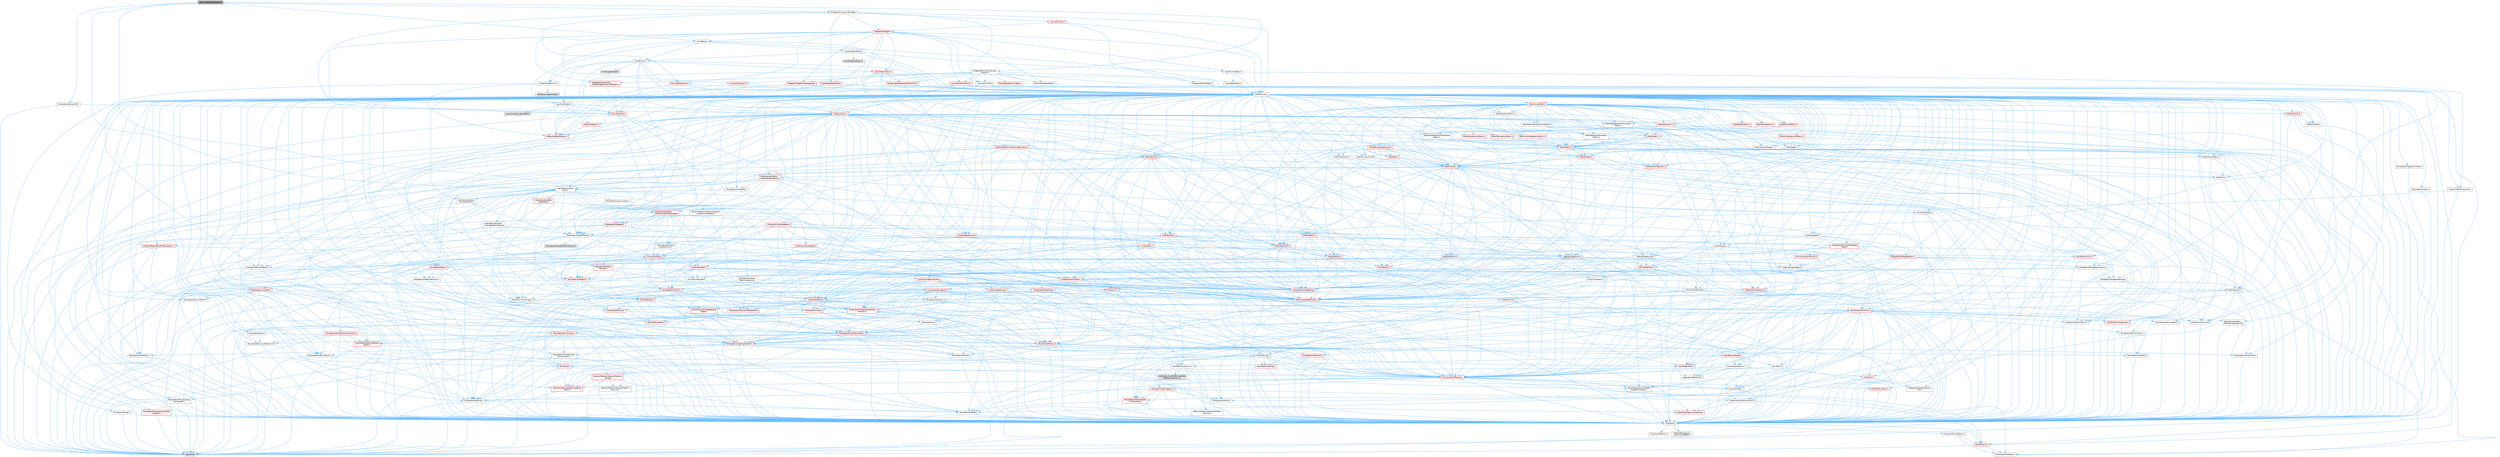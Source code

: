 digraph "SCurveEditorFilterPanel.h"
{
 // INTERACTIVE_SVG=YES
 // LATEX_PDF_SIZE
  bgcolor="transparent";
  edge [fontname=Helvetica,fontsize=10,labelfontname=Helvetica,labelfontsize=10];
  node [fontname=Helvetica,fontsize=10,shape=box,height=0.2,width=0.4];
  Node1 [id="Node000001",label="SCurveEditorFilterPanel.h",height=0.2,width=0.4,color="gray40", fillcolor="grey60", style="filled", fontcolor="black",tooltip=" "];
  Node1 -> Node2 [id="edge1_Node000001_Node000002",color="steelblue1",style="solid",tooltip=" "];
  Node2 [id="Node000002",label="Input/Reply.h",height=0.2,width=0.4,color="grey40", fillcolor="white", style="filled",URL="$dd/dc7/Reply_8h.html",tooltip=" "];
  Node2 -> Node3 [id="edge2_Node000002_Node000003",color="steelblue1",style="solid",tooltip=" "];
  Node3 [id="Node000003",label="CoreMinimal.h",height=0.2,width=0.4,color="grey40", fillcolor="white", style="filled",URL="$d7/d67/CoreMinimal_8h.html",tooltip=" "];
  Node3 -> Node4 [id="edge3_Node000003_Node000004",color="steelblue1",style="solid",tooltip=" "];
  Node4 [id="Node000004",label="CoreTypes.h",height=0.2,width=0.4,color="grey40", fillcolor="white", style="filled",URL="$dc/dec/CoreTypes_8h.html",tooltip=" "];
  Node4 -> Node5 [id="edge4_Node000004_Node000005",color="steelblue1",style="solid",tooltip=" "];
  Node5 [id="Node000005",label="HAL/Platform.h",height=0.2,width=0.4,color="red", fillcolor="#FFF0F0", style="filled",URL="$d9/dd0/Platform_8h.html",tooltip=" "];
  Node5 -> Node8 [id="edge5_Node000005_Node000008",color="steelblue1",style="solid",tooltip=" "];
  Node8 [id="Node000008",label="type_traits",height=0.2,width=0.4,color="grey60", fillcolor="#E0E0E0", style="filled",tooltip=" "];
  Node5 -> Node9 [id="edge6_Node000005_Node000009",color="steelblue1",style="solid",tooltip=" "];
  Node9 [id="Node000009",label="PreprocessorHelpers.h",height=0.2,width=0.4,color="grey40", fillcolor="white", style="filled",URL="$db/ddb/PreprocessorHelpers_8h.html",tooltip=" "];
  Node4 -> Node15 [id="edge7_Node000004_Node000015",color="steelblue1",style="solid",tooltip=" "];
  Node15 [id="Node000015",label="ProfilingDebugging\l/UMemoryDefines.h",height=0.2,width=0.4,color="grey40", fillcolor="white", style="filled",URL="$d2/da2/UMemoryDefines_8h.html",tooltip=" "];
  Node4 -> Node16 [id="edge8_Node000004_Node000016",color="steelblue1",style="solid",tooltip=" "];
  Node16 [id="Node000016",label="Misc/CoreMiscDefines.h",height=0.2,width=0.4,color="grey40", fillcolor="white", style="filled",URL="$da/d38/CoreMiscDefines_8h.html",tooltip=" "];
  Node16 -> Node5 [id="edge9_Node000016_Node000005",color="steelblue1",style="solid",tooltip=" "];
  Node16 -> Node9 [id="edge10_Node000016_Node000009",color="steelblue1",style="solid",tooltip=" "];
  Node4 -> Node17 [id="edge11_Node000004_Node000017",color="steelblue1",style="solid",tooltip=" "];
  Node17 [id="Node000017",label="Misc/CoreDefines.h",height=0.2,width=0.4,color="grey40", fillcolor="white", style="filled",URL="$d3/dd2/CoreDefines_8h.html",tooltip=" "];
  Node3 -> Node18 [id="edge12_Node000003_Node000018",color="steelblue1",style="solid",tooltip=" "];
  Node18 [id="Node000018",label="CoreFwd.h",height=0.2,width=0.4,color="red", fillcolor="#FFF0F0", style="filled",URL="$d1/d1e/CoreFwd_8h.html",tooltip=" "];
  Node18 -> Node4 [id="edge13_Node000018_Node000004",color="steelblue1",style="solid",tooltip=" "];
  Node18 -> Node19 [id="edge14_Node000018_Node000019",color="steelblue1",style="solid",tooltip=" "];
  Node19 [id="Node000019",label="Containers/ContainersFwd.h",height=0.2,width=0.4,color="grey40", fillcolor="white", style="filled",URL="$d4/d0a/ContainersFwd_8h.html",tooltip=" "];
  Node19 -> Node5 [id="edge15_Node000019_Node000005",color="steelblue1",style="solid",tooltip=" "];
  Node19 -> Node4 [id="edge16_Node000019_Node000004",color="steelblue1",style="solid",tooltip=" "];
  Node19 -> Node20 [id="edge17_Node000019_Node000020",color="steelblue1",style="solid",tooltip=" "];
  Node20 [id="Node000020",label="Traits/IsContiguousContainer.h",height=0.2,width=0.4,color="red", fillcolor="#FFF0F0", style="filled",URL="$d5/d3c/IsContiguousContainer_8h.html",tooltip=" "];
  Node20 -> Node4 [id="edge18_Node000020_Node000004",color="steelblue1",style="solid",tooltip=" "];
  Node18 -> Node24 [id="edge19_Node000018_Node000024",color="steelblue1",style="solid",tooltip=" "];
  Node24 [id="Node000024",label="UObject/UObjectHierarchy\lFwd.h",height=0.2,width=0.4,color="grey40", fillcolor="white", style="filled",URL="$d3/d13/UObjectHierarchyFwd_8h.html",tooltip=" "];
  Node3 -> Node24 [id="edge20_Node000003_Node000024",color="steelblue1",style="solid",tooltip=" "];
  Node3 -> Node19 [id="edge21_Node000003_Node000019",color="steelblue1",style="solid",tooltip=" "];
  Node3 -> Node25 [id="edge22_Node000003_Node000025",color="steelblue1",style="solid",tooltip=" "];
  Node25 [id="Node000025",label="Misc/VarArgs.h",height=0.2,width=0.4,color="grey40", fillcolor="white", style="filled",URL="$d5/d6f/VarArgs_8h.html",tooltip=" "];
  Node25 -> Node4 [id="edge23_Node000025_Node000004",color="steelblue1",style="solid",tooltip=" "];
  Node3 -> Node26 [id="edge24_Node000003_Node000026",color="steelblue1",style="solid",tooltip=" "];
  Node26 [id="Node000026",label="Logging/LogVerbosity.h",height=0.2,width=0.4,color="grey40", fillcolor="white", style="filled",URL="$d2/d8f/LogVerbosity_8h.html",tooltip=" "];
  Node26 -> Node4 [id="edge25_Node000026_Node000004",color="steelblue1",style="solid",tooltip=" "];
  Node3 -> Node27 [id="edge26_Node000003_Node000027",color="steelblue1",style="solid",tooltip=" "];
  Node27 [id="Node000027",label="Misc/OutputDevice.h",height=0.2,width=0.4,color="grey40", fillcolor="white", style="filled",URL="$d7/d32/OutputDevice_8h.html",tooltip=" "];
  Node27 -> Node18 [id="edge27_Node000027_Node000018",color="steelblue1",style="solid",tooltip=" "];
  Node27 -> Node4 [id="edge28_Node000027_Node000004",color="steelblue1",style="solid",tooltip=" "];
  Node27 -> Node26 [id="edge29_Node000027_Node000026",color="steelblue1",style="solid",tooltip=" "];
  Node27 -> Node25 [id="edge30_Node000027_Node000025",color="steelblue1",style="solid",tooltip=" "];
  Node27 -> Node28 [id="edge31_Node000027_Node000028",color="steelblue1",style="solid",tooltip=" "];
  Node28 [id="Node000028",label="Templates/IsArrayOrRefOf\lTypeByPredicate.h",height=0.2,width=0.4,color="grey40", fillcolor="white", style="filled",URL="$d6/da1/IsArrayOrRefOfTypeByPredicate_8h.html",tooltip=" "];
  Node28 -> Node4 [id="edge32_Node000028_Node000004",color="steelblue1",style="solid",tooltip=" "];
  Node27 -> Node29 [id="edge33_Node000027_Node000029",color="steelblue1",style="solid",tooltip=" "];
  Node29 [id="Node000029",label="Templates/IsValidVariadic\lFunctionArg.h",height=0.2,width=0.4,color="red", fillcolor="#FFF0F0", style="filled",URL="$d0/dc8/IsValidVariadicFunctionArg_8h.html",tooltip=" "];
  Node29 -> Node4 [id="edge34_Node000029_Node000004",color="steelblue1",style="solid",tooltip=" "];
  Node29 -> Node8 [id="edge35_Node000029_Node000008",color="steelblue1",style="solid",tooltip=" "];
  Node27 -> Node31 [id="edge36_Node000027_Node000031",color="steelblue1",style="solid",tooltip=" "];
  Node31 [id="Node000031",label="Traits/IsCharEncodingCompatible\lWith.h",height=0.2,width=0.4,color="red", fillcolor="#FFF0F0", style="filled",URL="$df/dd1/IsCharEncodingCompatibleWith_8h.html",tooltip=" "];
  Node31 -> Node8 [id="edge37_Node000031_Node000008",color="steelblue1",style="solid",tooltip=" "];
  Node3 -> Node33 [id="edge38_Node000003_Node000033",color="steelblue1",style="solid",tooltip=" "];
  Node33 [id="Node000033",label="HAL/PlatformCrt.h",height=0.2,width=0.4,color="red", fillcolor="#FFF0F0", style="filled",URL="$d8/d75/PlatformCrt_8h.html",tooltip=" "];
  Node3 -> Node43 [id="edge39_Node000003_Node000043",color="steelblue1",style="solid",tooltip=" "];
  Node43 [id="Node000043",label="HAL/PlatformMisc.h",height=0.2,width=0.4,color="red", fillcolor="#FFF0F0", style="filled",URL="$d0/df5/PlatformMisc_8h.html",tooltip=" "];
  Node43 -> Node4 [id="edge40_Node000043_Node000004",color="steelblue1",style="solid",tooltip=" "];
  Node3 -> Node62 [id="edge41_Node000003_Node000062",color="steelblue1",style="solid",tooltip=" "];
  Node62 [id="Node000062",label="Misc/AssertionMacros.h",height=0.2,width=0.4,color="red", fillcolor="#FFF0F0", style="filled",URL="$d0/dfa/AssertionMacros_8h.html",tooltip=" "];
  Node62 -> Node4 [id="edge42_Node000062_Node000004",color="steelblue1",style="solid",tooltip=" "];
  Node62 -> Node5 [id="edge43_Node000062_Node000005",color="steelblue1",style="solid",tooltip=" "];
  Node62 -> Node43 [id="edge44_Node000062_Node000043",color="steelblue1",style="solid",tooltip=" "];
  Node62 -> Node9 [id="edge45_Node000062_Node000009",color="steelblue1",style="solid",tooltip=" "];
  Node62 -> Node63 [id="edge46_Node000062_Node000063",color="steelblue1",style="solid",tooltip=" "];
  Node63 [id="Node000063",label="Templates/EnableIf.h",height=0.2,width=0.4,color="grey40", fillcolor="white", style="filled",URL="$d7/d60/EnableIf_8h.html",tooltip=" "];
  Node63 -> Node4 [id="edge47_Node000063_Node000004",color="steelblue1",style="solid",tooltip=" "];
  Node62 -> Node28 [id="edge48_Node000062_Node000028",color="steelblue1",style="solid",tooltip=" "];
  Node62 -> Node29 [id="edge49_Node000062_Node000029",color="steelblue1",style="solid",tooltip=" "];
  Node62 -> Node31 [id="edge50_Node000062_Node000031",color="steelblue1",style="solid",tooltip=" "];
  Node62 -> Node25 [id="edge51_Node000062_Node000025",color="steelblue1",style="solid",tooltip=" "];
  Node62 -> Node64 [id="edge52_Node000062_Node000064",color="steelblue1",style="solid",tooltip=" "];
  Node64 [id="Node000064",label="String/FormatStringSan.h",height=0.2,width=0.4,color="red", fillcolor="#FFF0F0", style="filled",URL="$d3/d8b/FormatStringSan_8h.html",tooltip=" "];
  Node64 -> Node8 [id="edge53_Node000064_Node000008",color="steelblue1",style="solid",tooltip=" "];
  Node64 -> Node4 [id="edge54_Node000064_Node000004",color="steelblue1",style="solid",tooltip=" "];
  Node64 -> Node65 [id="edge55_Node000064_Node000065",color="steelblue1",style="solid",tooltip=" "];
  Node65 [id="Node000065",label="Templates/Requires.h",height=0.2,width=0.4,color="grey40", fillcolor="white", style="filled",URL="$dc/d96/Requires_8h.html",tooltip=" "];
  Node65 -> Node63 [id="edge56_Node000065_Node000063",color="steelblue1",style="solid",tooltip=" "];
  Node65 -> Node8 [id="edge57_Node000065_Node000008",color="steelblue1",style="solid",tooltip=" "];
  Node64 -> Node66 [id="edge58_Node000064_Node000066",color="steelblue1",style="solid",tooltip=" "];
  Node66 [id="Node000066",label="Templates/Identity.h",height=0.2,width=0.4,color="grey40", fillcolor="white", style="filled",URL="$d0/dd5/Identity_8h.html",tooltip=" "];
  Node64 -> Node29 [id="edge59_Node000064_Node000029",color="steelblue1",style="solid",tooltip=" "];
  Node64 -> Node19 [id="edge60_Node000064_Node000019",color="steelblue1",style="solid",tooltip=" "];
  Node3 -> Node71 [id="edge61_Node000003_Node000071",color="steelblue1",style="solid",tooltip=" "];
  Node71 [id="Node000071",label="Templates/IsPointer.h",height=0.2,width=0.4,color="grey40", fillcolor="white", style="filled",URL="$d7/d05/IsPointer_8h.html",tooltip=" "];
  Node71 -> Node4 [id="edge62_Node000071_Node000004",color="steelblue1",style="solid",tooltip=" "];
  Node3 -> Node72 [id="edge63_Node000003_Node000072",color="steelblue1",style="solid",tooltip=" "];
  Node72 [id="Node000072",label="HAL/PlatformMemory.h",height=0.2,width=0.4,color="red", fillcolor="#FFF0F0", style="filled",URL="$de/d68/PlatformMemory_8h.html",tooltip=" "];
  Node72 -> Node4 [id="edge64_Node000072_Node000004",color="steelblue1",style="solid",tooltip=" "];
  Node3 -> Node55 [id="edge65_Node000003_Node000055",color="steelblue1",style="solid",tooltip=" "];
  Node55 [id="Node000055",label="HAL/PlatformAtomics.h",height=0.2,width=0.4,color="grey40", fillcolor="white", style="filled",URL="$d3/d36/PlatformAtomics_8h.html",tooltip=" "];
  Node55 -> Node4 [id="edge66_Node000055_Node000004",color="steelblue1",style="solid",tooltip=" "];
  Node55 -> Node56 [id="edge67_Node000055_Node000056",color="steelblue1",style="solid",tooltip=" "];
  Node56 [id="Node000056",label="GenericPlatform/GenericPlatform\lAtomics.h",height=0.2,width=0.4,color="grey40", fillcolor="white", style="filled",URL="$da/d72/GenericPlatformAtomics_8h.html",tooltip=" "];
  Node56 -> Node4 [id="edge68_Node000056_Node000004",color="steelblue1",style="solid",tooltip=" "];
  Node55 -> Node57 [id="edge69_Node000055_Node000057",color="steelblue1",style="solid",tooltip=" "];
  Node57 [id="Node000057",label="COMPILED_PLATFORM_HEADER\l(PlatformAtomics.h)",height=0.2,width=0.4,color="grey60", fillcolor="#E0E0E0", style="filled",tooltip=" "];
  Node3 -> Node77 [id="edge70_Node000003_Node000077",color="steelblue1",style="solid",tooltip=" "];
  Node77 [id="Node000077",label="Misc/Exec.h",height=0.2,width=0.4,color="grey40", fillcolor="white", style="filled",URL="$de/ddb/Exec_8h.html",tooltip=" "];
  Node77 -> Node4 [id="edge71_Node000077_Node000004",color="steelblue1",style="solid",tooltip=" "];
  Node77 -> Node62 [id="edge72_Node000077_Node000062",color="steelblue1",style="solid",tooltip=" "];
  Node3 -> Node78 [id="edge73_Node000003_Node000078",color="steelblue1",style="solid",tooltip=" "];
  Node78 [id="Node000078",label="HAL/MemoryBase.h",height=0.2,width=0.4,color="red", fillcolor="#FFF0F0", style="filled",URL="$d6/d9f/MemoryBase_8h.html",tooltip=" "];
  Node78 -> Node4 [id="edge74_Node000078_Node000004",color="steelblue1",style="solid",tooltip=" "];
  Node78 -> Node55 [id="edge75_Node000078_Node000055",color="steelblue1",style="solid",tooltip=" "];
  Node78 -> Node33 [id="edge76_Node000078_Node000033",color="steelblue1",style="solid",tooltip=" "];
  Node78 -> Node77 [id="edge77_Node000078_Node000077",color="steelblue1",style="solid",tooltip=" "];
  Node78 -> Node27 [id="edge78_Node000078_Node000027",color="steelblue1",style="solid",tooltip=" "];
  Node3 -> Node88 [id="edge79_Node000003_Node000088",color="steelblue1",style="solid",tooltip=" "];
  Node88 [id="Node000088",label="HAL/UnrealMemory.h",height=0.2,width=0.4,color="red", fillcolor="#FFF0F0", style="filled",URL="$d9/d96/UnrealMemory_8h.html",tooltip=" "];
  Node88 -> Node4 [id="edge80_Node000088_Node000004",color="steelblue1",style="solid",tooltip=" "];
  Node88 -> Node78 [id="edge81_Node000088_Node000078",color="steelblue1",style="solid",tooltip=" "];
  Node88 -> Node72 [id="edge82_Node000088_Node000072",color="steelblue1",style="solid",tooltip=" "];
  Node88 -> Node71 [id="edge83_Node000088_Node000071",color="steelblue1",style="solid",tooltip=" "];
  Node3 -> Node90 [id="edge84_Node000003_Node000090",color="steelblue1",style="solid",tooltip=" "];
  Node90 [id="Node000090",label="Templates/IsArithmetic.h",height=0.2,width=0.4,color="grey40", fillcolor="white", style="filled",URL="$d2/d5d/IsArithmetic_8h.html",tooltip=" "];
  Node90 -> Node4 [id="edge85_Node000090_Node000004",color="steelblue1",style="solid",tooltip=" "];
  Node3 -> Node84 [id="edge86_Node000003_Node000084",color="steelblue1",style="solid",tooltip=" "];
  Node84 [id="Node000084",label="Templates/AndOrNot.h",height=0.2,width=0.4,color="grey40", fillcolor="white", style="filled",URL="$db/d0a/AndOrNot_8h.html",tooltip=" "];
  Node84 -> Node4 [id="edge87_Node000084_Node000004",color="steelblue1",style="solid",tooltip=" "];
  Node3 -> Node91 [id="edge88_Node000003_Node000091",color="steelblue1",style="solid",tooltip=" "];
  Node91 [id="Node000091",label="Templates/IsPODType.h",height=0.2,width=0.4,color="grey40", fillcolor="white", style="filled",URL="$d7/db1/IsPODType_8h.html",tooltip=" "];
  Node91 -> Node4 [id="edge89_Node000091_Node000004",color="steelblue1",style="solid",tooltip=" "];
  Node3 -> Node92 [id="edge90_Node000003_Node000092",color="steelblue1",style="solid",tooltip=" "];
  Node92 [id="Node000092",label="Templates/IsUECoreType.h",height=0.2,width=0.4,color="grey40", fillcolor="white", style="filled",URL="$d1/db8/IsUECoreType_8h.html",tooltip=" "];
  Node92 -> Node4 [id="edge91_Node000092_Node000004",color="steelblue1",style="solid",tooltip=" "];
  Node92 -> Node8 [id="edge92_Node000092_Node000008",color="steelblue1",style="solid",tooltip=" "];
  Node3 -> Node85 [id="edge93_Node000003_Node000085",color="steelblue1",style="solid",tooltip=" "];
  Node85 [id="Node000085",label="Templates/IsTriviallyCopy\lConstructible.h",height=0.2,width=0.4,color="grey40", fillcolor="white", style="filled",URL="$d3/d78/IsTriviallyCopyConstructible_8h.html",tooltip=" "];
  Node85 -> Node4 [id="edge94_Node000085_Node000004",color="steelblue1",style="solid",tooltip=" "];
  Node85 -> Node8 [id="edge95_Node000085_Node000008",color="steelblue1",style="solid",tooltip=" "];
  Node3 -> Node93 [id="edge96_Node000003_Node000093",color="steelblue1",style="solid",tooltip=" "];
  Node93 [id="Node000093",label="Templates/UnrealTypeTraits.h",height=0.2,width=0.4,color="red", fillcolor="#FFF0F0", style="filled",URL="$d2/d2d/UnrealTypeTraits_8h.html",tooltip=" "];
  Node93 -> Node4 [id="edge97_Node000093_Node000004",color="steelblue1",style="solid",tooltip=" "];
  Node93 -> Node71 [id="edge98_Node000093_Node000071",color="steelblue1",style="solid",tooltip=" "];
  Node93 -> Node62 [id="edge99_Node000093_Node000062",color="steelblue1",style="solid",tooltip=" "];
  Node93 -> Node84 [id="edge100_Node000093_Node000084",color="steelblue1",style="solid",tooltip=" "];
  Node93 -> Node63 [id="edge101_Node000093_Node000063",color="steelblue1",style="solid",tooltip=" "];
  Node93 -> Node90 [id="edge102_Node000093_Node000090",color="steelblue1",style="solid",tooltip=" "];
  Node93 -> Node91 [id="edge103_Node000093_Node000091",color="steelblue1",style="solid",tooltip=" "];
  Node93 -> Node92 [id="edge104_Node000093_Node000092",color="steelblue1",style="solid",tooltip=" "];
  Node93 -> Node85 [id="edge105_Node000093_Node000085",color="steelblue1",style="solid",tooltip=" "];
  Node3 -> Node63 [id="edge106_Node000003_Node000063",color="steelblue1",style="solid",tooltip=" "];
  Node3 -> Node95 [id="edge107_Node000003_Node000095",color="steelblue1",style="solid",tooltip=" "];
  Node95 [id="Node000095",label="Templates/RemoveReference.h",height=0.2,width=0.4,color="grey40", fillcolor="white", style="filled",URL="$da/dbe/RemoveReference_8h.html",tooltip=" "];
  Node95 -> Node4 [id="edge108_Node000095_Node000004",color="steelblue1",style="solid",tooltip=" "];
  Node3 -> Node96 [id="edge109_Node000003_Node000096",color="steelblue1",style="solid",tooltip=" "];
  Node96 [id="Node000096",label="Templates/IntegralConstant.h",height=0.2,width=0.4,color="grey40", fillcolor="white", style="filled",URL="$db/d1b/IntegralConstant_8h.html",tooltip=" "];
  Node96 -> Node4 [id="edge110_Node000096_Node000004",color="steelblue1",style="solid",tooltip=" "];
  Node3 -> Node97 [id="edge111_Node000003_Node000097",color="steelblue1",style="solid",tooltip=" "];
  Node97 [id="Node000097",label="Templates/IsClass.h",height=0.2,width=0.4,color="grey40", fillcolor="white", style="filled",URL="$db/dcb/IsClass_8h.html",tooltip=" "];
  Node97 -> Node4 [id="edge112_Node000097_Node000004",color="steelblue1",style="solid",tooltip=" "];
  Node3 -> Node98 [id="edge113_Node000003_Node000098",color="steelblue1",style="solid",tooltip=" "];
  Node98 [id="Node000098",label="Templates/TypeCompatible\lBytes.h",height=0.2,width=0.4,color="red", fillcolor="#FFF0F0", style="filled",URL="$df/d0a/TypeCompatibleBytes_8h.html",tooltip=" "];
  Node98 -> Node4 [id="edge114_Node000098_Node000004",color="steelblue1",style="solid",tooltip=" "];
  Node98 -> Node8 [id="edge115_Node000098_Node000008",color="steelblue1",style="solid",tooltip=" "];
  Node3 -> Node20 [id="edge116_Node000003_Node000020",color="steelblue1",style="solid",tooltip=" "];
  Node3 -> Node99 [id="edge117_Node000003_Node000099",color="steelblue1",style="solid",tooltip=" "];
  Node99 [id="Node000099",label="Templates/UnrealTemplate.h",height=0.2,width=0.4,color="red", fillcolor="#FFF0F0", style="filled",URL="$d4/d24/UnrealTemplate_8h.html",tooltip=" "];
  Node99 -> Node4 [id="edge118_Node000099_Node000004",color="steelblue1",style="solid",tooltip=" "];
  Node99 -> Node71 [id="edge119_Node000099_Node000071",color="steelblue1",style="solid",tooltip=" "];
  Node99 -> Node88 [id="edge120_Node000099_Node000088",color="steelblue1",style="solid",tooltip=" "];
  Node99 -> Node93 [id="edge121_Node000099_Node000093",color="steelblue1",style="solid",tooltip=" "];
  Node99 -> Node95 [id="edge122_Node000099_Node000095",color="steelblue1",style="solid",tooltip=" "];
  Node99 -> Node65 [id="edge123_Node000099_Node000065",color="steelblue1",style="solid",tooltip=" "];
  Node99 -> Node98 [id="edge124_Node000099_Node000098",color="steelblue1",style="solid",tooltip=" "];
  Node99 -> Node66 [id="edge125_Node000099_Node000066",color="steelblue1",style="solid",tooltip=" "];
  Node99 -> Node20 [id="edge126_Node000099_Node000020",color="steelblue1",style="solid",tooltip=" "];
  Node99 -> Node8 [id="edge127_Node000099_Node000008",color="steelblue1",style="solid",tooltip=" "];
  Node3 -> Node48 [id="edge128_Node000003_Node000048",color="steelblue1",style="solid",tooltip=" "];
  Node48 [id="Node000048",label="Math/NumericLimits.h",height=0.2,width=0.4,color="grey40", fillcolor="white", style="filled",URL="$df/d1b/NumericLimits_8h.html",tooltip=" "];
  Node48 -> Node4 [id="edge129_Node000048_Node000004",color="steelblue1",style="solid",tooltip=" "];
  Node3 -> Node103 [id="edge130_Node000003_Node000103",color="steelblue1",style="solid",tooltip=" "];
  Node103 [id="Node000103",label="HAL/PlatformMath.h",height=0.2,width=0.4,color="red", fillcolor="#FFF0F0", style="filled",URL="$dc/d53/PlatformMath_8h.html",tooltip=" "];
  Node103 -> Node4 [id="edge131_Node000103_Node000004",color="steelblue1",style="solid",tooltip=" "];
  Node3 -> Node86 [id="edge132_Node000003_Node000086",color="steelblue1",style="solid",tooltip=" "];
  Node86 [id="Node000086",label="Templates/IsTriviallyCopy\lAssignable.h",height=0.2,width=0.4,color="grey40", fillcolor="white", style="filled",URL="$d2/df2/IsTriviallyCopyAssignable_8h.html",tooltip=" "];
  Node86 -> Node4 [id="edge133_Node000086_Node000004",color="steelblue1",style="solid",tooltip=" "];
  Node86 -> Node8 [id="edge134_Node000086_Node000008",color="steelblue1",style="solid",tooltip=" "];
  Node3 -> Node111 [id="edge135_Node000003_Node000111",color="steelblue1",style="solid",tooltip=" "];
  Node111 [id="Node000111",label="Templates/MemoryOps.h",height=0.2,width=0.4,color="red", fillcolor="#FFF0F0", style="filled",URL="$db/dea/MemoryOps_8h.html",tooltip=" "];
  Node111 -> Node4 [id="edge136_Node000111_Node000004",color="steelblue1",style="solid",tooltip=" "];
  Node111 -> Node88 [id="edge137_Node000111_Node000088",color="steelblue1",style="solid",tooltip=" "];
  Node111 -> Node86 [id="edge138_Node000111_Node000086",color="steelblue1",style="solid",tooltip=" "];
  Node111 -> Node85 [id="edge139_Node000111_Node000085",color="steelblue1",style="solid",tooltip=" "];
  Node111 -> Node65 [id="edge140_Node000111_Node000065",color="steelblue1",style="solid",tooltip=" "];
  Node111 -> Node93 [id="edge141_Node000111_Node000093",color="steelblue1",style="solid",tooltip=" "];
  Node111 -> Node8 [id="edge142_Node000111_Node000008",color="steelblue1",style="solid",tooltip=" "];
  Node3 -> Node112 [id="edge143_Node000003_Node000112",color="steelblue1",style="solid",tooltip=" "];
  Node112 [id="Node000112",label="Containers/ContainerAllocation\lPolicies.h",height=0.2,width=0.4,color="red", fillcolor="#FFF0F0", style="filled",URL="$d7/dff/ContainerAllocationPolicies_8h.html",tooltip=" "];
  Node112 -> Node4 [id="edge144_Node000112_Node000004",color="steelblue1",style="solid",tooltip=" "];
  Node112 -> Node112 [id="edge145_Node000112_Node000112",color="steelblue1",style="solid",tooltip=" "];
  Node112 -> Node103 [id="edge146_Node000112_Node000103",color="steelblue1",style="solid",tooltip=" "];
  Node112 -> Node88 [id="edge147_Node000112_Node000088",color="steelblue1",style="solid",tooltip=" "];
  Node112 -> Node48 [id="edge148_Node000112_Node000048",color="steelblue1",style="solid",tooltip=" "];
  Node112 -> Node62 [id="edge149_Node000112_Node000062",color="steelblue1",style="solid",tooltip=" "];
  Node112 -> Node111 [id="edge150_Node000112_Node000111",color="steelblue1",style="solid",tooltip=" "];
  Node112 -> Node98 [id="edge151_Node000112_Node000098",color="steelblue1",style="solid",tooltip=" "];
  Node112 -> Node8 [id="edge152_Node000112_Node000008",color="steelblue1",style="solid",tooltip=" "];
  Node3 -> Node115 [id="edge153_Node000003_Node000115",color="steelblue1",style="solid",tooltip=" "];
  Node115 [id="Node000115",label="Templates/IsEnumClass.h",height=0.2,width=0.4,color="grey40", fillcolor="white", style="filled",URL="$d7/d15/IsEnumClass_8h.html",tooltip=" "];
  Node115 -> Node4 [id="edge154_Node000115_Node000004",color="steelblue1",style="solid",tooltip=" "];
  Node115 -> Node84 [id="edge155_Node000115_Node000084",color="steelblue1",style="solid",tooltip=" "];
  Node3 -> Node116 [id="edge156_Node000003_Node000116",color="steelblue1",style="solid",tooltip=" "];
  Node116 [id="Node000116",label="HAL/PlatformProperties.h",height=0.2,width=0.4,color="red", fillcolor="#FFF0F0", style="filled",URL="$d9/db0/PlatformProperties_8h.html",tooltip=" "];
  Node116 -> Node4 [id="edge157_Node000116_Node000004",color="steelblue1",style="solid",tooltip=" "];
  Node3 -> Node119 [id="edge158_Node000003_Node000119",color="steelblue1",style="solid",tooltip=" "];
  Node119 [id="Node000119",label="Misc/EngineVersionBase.h",height=0.2,width=0.4,color="grey40", fillcolor="white", style="filled",URL="$d5/d2b/EngineVersionBase_8h.html",tooltip=" "];
  Node119 -> Node4 [id="edge159_Node000119_Node000004",color="steelblue1",style="solid",tooltip=" "];
  Node3 -> Node120 [id="edge160_Node000003_Node000120",color="steelblue1",style="solid",tooltip=" "];
  Node120 [id="Node000120",label="Internationalization\l/TextNamespaceFwd.h",height=0.2,width=0.4,color="grey40", fillcolor="white", style="filled",URL="$d8/d97/TextNamespaceFwd_8h.html",tooltip=" "];
  Node120 -> Node4 [id="edge161_Node000120_Node000004",color="steelblue1",style="solid",tooltip=" "];
  Node3 -> Node121 [id="edge162_Node000003_Node000121",color="steelblue1",style="solid",tooltip=" "];
  Node121 [id="Node000121",label="Serialization/Archive.h",height=0.2,width=0.4,color="red", fillcolor="#FFF0F0", style="filled",URL="$d7/d3b/Archive_8h.html",tooltip=" "];
  Node121 -> Node18 [id="edge163_Node000121_Node000018",color="steelblue1",style="solid",tooltip=" "];
  Node121 -> Node4 [id="edge164_Node000121_Node000004",color="steelblue1",style="solid",tooltip=" "];
  Node121 -> Node116 [id="edge165_Node000121_Node000116",color="steelblue1",style="solid",tooltip=" "];
  Node121 -> Node120 [id="edge166_Node000121_Node000120",color="steelblue1",style="solid",tooltip=" "];
  Node121 -> Node62 [id="edge167_Node000121_Node000062",color="steelblue1",style="solid",tooltip=" "];
  Node121 -> Node119 [id="edge168_Node000121_Node000119",color="steelblue1",style="solid",tooltip=" "];
  Node121 -> Node25 [id="edge169_Node000121_Node000025",color="steelblue1",style="solid",tooltip=" "];
  Node121 -> Node63 [id="edge170_Node000121_Node000063",color="steelblue1",style="solid",tooltip=" "];
  Node121 -> Node28 [id="edge171_Node000121_Node000028",color="steelblue1",style="solid",tooltip=" "];
  Node121 -> Node115 [id="edge172_Node000121_Node000115",color="steelblue1",style="solid",tooltip=" "];
  Node121 -> Node29 [id="edge173_Node000121_Node000029",color="steelblue1",style="solid",tooltip=" "];
  Node121 -> Node99 [id="edge174_Node000121_Node000099",color="steelblue1",style="solid",tooltip=" "];
  Node121 -> Node31 [id="edge175_Node000121_Node000031",color="steelblue1",style="solid",tooltip=" "];
  Node121 -> Node124 [id="edge176_Node000121_Node000124",color="steelblue1",style="solid",tooltip=" "];
  Node124 [id="Node000124",label="UObject/ObjectVersion.h",height=0.2,width=0.4,color="grey40", fillcolor="white", style="filled",URL="$da/d63/ObjectVersion_8h.html",tooltip=" "];
  Node124 -> Node4 [id="edge177_Node000124_Node000004",color="steelblue1",style="solid",tooltip=" "];
  Node3 -> Node125 [id="edge178_Node000003_Node000125",color="steelblue1",style="solid",tooltip=" "];
  Node125 [id="Node000125",label="Templates/Less.h",height=0.2,width=0.4,color="grey40", fillcolor="white", style="filled",URL="$de/dc8/Less_8h.html",tooltip=" "];
  Node125 -> Node4 [id="edge179_Node000125_Node000004",color="steelblue1",style="solid",tooltip=" "];
  Node125 -> Node99 [id="edge180_Node000125_Node000099",color="steelblue1",style="solid",tooltip=" "];
  Node3 -> Node126 [id="edge181_Node000003_Node000126",color="steelblue1",style="solid",tooltip=" "];
  Node126 [id="Node000126",label="Templates/Sorting.h",height=0.2,width=0.4,color="red", fillcolor="#FFF0F0", style="filled",URL="$d3/d9e/Sorting_8h.html",tooltip=" "];
  Node126 -> Node4 [id="edge182_Node000126_Node000004",color="steelblue1",style="solid",tooltip=" "];
  Node126 -> Node103 [id="edge183_Node000126_Node000103",color="steelblue1",style="solid",tooltip=" "];
  Node126 -> Node125 [id="edge184_Node000126_Node000125",color="steelblue1",style="solid",tooltip=" "];
  Node3 -> Node137 [id="edge185_Node000003_Node000137",color="steelblue1",style="solid",tooltip=" "];
  Node137 [id="Node000137",label="Misc/Char.h",height=0.2,width=0.4,color="red", fillcolor="#FFF0F0", style="filled",URL="$d0/d58/Char_8h.html",tooltip=" "];
  Node137 -> Node4 [id="edge186_Node000137_Node000004",color="steelblue1",style="solid",tooltip=" "];
  Node137 -> Node8 [id="edge187_Node000137_Node000008",color="steelblue1",style="solid",tooltip=" "];
  Node3 -> Node140 [id="edge188_Node000003_Node000140",color="steelblue1",style="solid",tooltip=" "];
  Node140 [id="Node000140",label="GenericPlatform/GenericPlatform\lStricmp.h",height=0.2,width=0.4,color="grey40", fillcolor="white", style="filled",URL="$d2/d86/GenericPlatformStricmp_8h.html",tooltip=" "];
  Node140 -> Node4 [id="edge189_Node000140_Node000004",color="steelblue1",style="solid",tooltip=" "];
  Node3 -> Node141 [id="edge190_Node000003_Node000141",color="steelblue1",style="solid",tooltip=" "];
  Node141 [id="Node000141",label="GenericPlatform/GenericPlatform\lString.h",height=0.2,width=0.4,color="red", fillcolor="#FFF0F0", style="filled",URL="$dd/d20/GenericPlatformString_8h.html",tooltip=" "];
  Node141 -> Node4 [id="edge191_Node000141_Node000004",color="steelblue1",style="solid",tooltip=" "];
  Node141 -> Node140 [id="edge192_Node000141_Node000140",color="steelblue1",style="solid",tooltip=" "];
  Node141 -> Node63 [id="edge193_Node000141_Node000063",color="steelblue1",style="solid",tooltip=" "];
  Node141 -> Node31 [id="edge194_Node000141_Node000031",color="steelblue1",style="solid",tooltip=" "];
  Node141 -> Node8 [id="edge195_Node000141_Node000008",color="steelblue1",style="solid",tooltip=" "];
  Node3 -> Node74 [id="edge196_Node000003_Node000074",color="steelblue1",style="solid",tooltip=" "];
  Node74 [id="Node000074",label="HAL/PlatformString.h",height=0.2,width=0.4,color="red", fillcolor="#FFF0F0", style="filled",URL="$db/db5/PlatformString_8h.html",tooltip=" "];
  Node74 -> Node4 [id="edge197_Node000074_Node000004",color="steelblue1",style="solid",tooltip=" "];
  Node3 -> Node144 [id="edge198_Node000003_Node000144",color="steelblue1",style="solid",tooltip=" "];
  Node144 [id="Node000144",label="Misc/CString.h",height=0.2,width=0.4,color="grey40", fillcolor="white", style="filled",URL="$d2/d49/CString_8h.html",tooltip=" "];
  Node144 -> Node4 [id="edge199_Node000144_Node000004",color="steelblue1",style="solid",tooltip=" "];
  Node144 -> Node33 [id="edge200_Node000144_Node000033",color="steelblue1",style="solid",tooltip=" "];
  Node144 -> Node74 [id="edge201_Node000144_Node000074",color="steelblue1",style="solid",tooltip=" "];
  Node144 -> Node62 [id="edge202_Node000144_Node000062",color="steelblue1",style="solid",tooltip=" "];
  Node144 -> Node137 [id="edge203_Node000144_Node000137",color="steelblue1",style="solid",tooltip=" "];
  Node144 -> Node25 [id="edge204_Node000144_Node000025",color="steelblue1",style="solid",tooltip=" "];
  Node144 -> Node28 [id="edge205_Node000144_Node000028",color="steelblue1",style="solid",tooltip=" "];
  Node144 -> Node29 [id="edge206_Node000144_Node000029",color="steelblue1",style="solid",tooltip=" "];
  Node144 -> Node31 [id="edge207_Node000144_Node000031",color="steelblue1",style="solid",tooltip=" "];
  Node3 -> Node145 [id="edge208_Node000003_Node000145",color="steelblue1",style="solid",tooltip=" "];
  Node145 [id="Node000145",label="Misc/Crc.h",height=0.2,width=0.4,color="red", fillcolor="#FFF0F0", style="filled",URL="$d4/dd2/Crc_8h.html",tooltip=" "];
  Node145 -> Node4 [id="edge209_Node000145_Node000004",color="steelblue1",style="solid",tooltip=" "];
  Node145 -> Node74 [id="edge210_Node000145_Node000074",color="steelblue1",style="solid",tooltip=" "];
  Node145 -> Node62 [id="edge211_Node000145_Node000062",color="steelblue1",style="solid",tooltip=" "];
  Node145 -> Node144 [id="edge212_Node000145_Node000144",color="steelblue1",style="solid",tooltip=" "];
  Node145 -> Node137 [id="edge213_Node000145_Node000137",color="steelblue1",style="solid",tooltip=" "];
  Node145 -> Node93 [id="edge214_Node000145_Node000093",color="steelblue1",style="solid",tooltip=" "];
  Node3 -> Node136 [id="edge215_Node000003_Node000136",color="steelblue1",style="solid",tooltip=" "];
  Node136 [id="Node000136",label="Math/UnrealMathUtility.h",height=0.2,width=0.4,color="red", fillcolor="#FFF0F0", style="filled",URL="$db/db8/UnrealMathUtility_8h.html",tooltip=" "];
  Node136 -> Node4 [id="edge216_Node000136_Node000004",color="steelblue1",style="solid",tooltip=" "];
  Node136 -> Node62 [id="edge217_Node000136_Node000062",color="steelblue1",style="solid",tooltip=" "];
  Node136 -> Node103 [id="edge218_Node000136_Node000103",color="steelblue1",style="solid",tooltip=" "];
  Node136 -> Node66 [id="edge219_Node000136_Node000066",color="steelblue1",style="solid",tooltip=" "];
  Node136 -> Node65 [id="edge220_Node000136_Node000065",color="steelblue1",style="solid",tooltip=" "];
  Node3 -> Node146 [id="edge221_Node000003_Node000146",color="steelblue1",style="solid",tooltip=" "];
  Node146 [id="Node000146",label="Containers/UnrealString.h",height=0.2,width=0.4,color="red", fillcolor="#FFF0F0", style="filled",URL="$d5/dba/UnrealString_8h.html",tooltip=" "];
  Node3 -> Node150 [id="edge222_Node000003_Node000150",color="steelblue1",style="solid",tooltip=" "];
  Node150 [id="Node000150",label="Containers/Array.h",height=0.2,width=0.4,color="red", fillcolor="#FFF0F0", style="filled",URL="$df/dd0/Array_8h.html",tooltip=" "];
  Node150 -> Node4 [id="edge223_Node000150_Node000004",color="steelblue1",style="solid",tooltip=" "];
  Node150 -> Node62 [id="edge224_Node000150_Node000062",color="steelblue1",style="solid",tooltip=" "];
  Node150 -> Node151 [id="edge225_Node000150_Node000151",color="steelblue1",style="solid",tooltip=" "];
  Node151 [id="Node000151",label="Misc/IntrusiveUnsetOptional\lState.h",height=0.2,width=0.4,color="red", fillcolor="#FFF0F0", style="filled",URL="$d2/d0a/IntrusiveUnsetOptionalState_8h.html",tooltip=" "];
  Node150 -> Node88 [id="edge226_Node000150_Node000088",color="steelblue1",style="solid",tooltip=" "];
  Node150 -> Node93 [id="edge227_Node000150_Node000093",color="steelblue1",style="solid",tooltip=" "];
  Node150 -> Node99 [id="edge228_Node000150_Node000099",color="steelblue1",style="solid",tooltip=" "];
  Node150 -> Node112 [id="edge229_Node000150_Node000112",color="steelblue1",style="solid",tooltip=" "];
  Node150 -> Node121 [id="edge230_Node000150_Node000121",color="steelblue1",style="solid",tooltip=" "];
  Node150 -> Node129 [id="edge231_Node000150_Node000129",color="steelblue1",style="solid",tooltip=" "];
  Node129 [id="Node000129",label="Templates/Invoke.h",height=0.2,width=0.4,color="red", fillcolor="#FFF0F0", style="filled",URL="$d7/deb/Invoke_8h.html",tooltip=" "];
  Node129 -> Node4 [id="edge232_Node000129_Node000004",color="steelblue1",style="solid",tooltip=" "];
  Node129 -> Node99 [id="edge233_Node000129_Node000099",color="steelblue1",style="solid",tooltip=" "];
  Node129 -> Node8 [id="edge234_Node000129_Node000008",color="steelblue1",style="solid",tooltip=" "];
  Node150 -> Node125 [id="edge235_Node000150_Node000125",color="steelblue1",style="solid",tooltip=" "];
  Node150 -> Node65 [id="edge236_Node000150_Node000065",color="steelblue1",style="solid",tooltip=" "];
  Node150 -> Node126 [id="edge237_Node000150_Node000126",color="steelblue1",style="solid",tooltip=" "];
  Node150 -> Node173 [id="edge238_Node000150_Node000173",color="steelblue1",style="solid",tooltip=" "];
  Node173 [id="Node000173",label="Templates/AlignmentTemplates.h",height=0.2,width=0.4,color="red", fillcolor="#FFF0F0", style="filled",URL="$dd/d32/AlignmentTemplates_8h.html",tooltip=" "];
  Node173 -> Node4 [id="edge239_Node000173_Node000004",color="steelblue1",style="solid",tooltip=" "];
  Node173 -> Node71 [id="edge240_Node000173_Node000071",color="steelblue1",style="solid",tooltip=" "];
  Node150 -> Node8 [id="edge241_Node000150_Node000008",color="steelblue1",style="solid",tooltip=" "];
  Node3 -> Node174 [id="edge242_Node000003_Node000174",color="steelblue1",style="solid",tooltip=" "];
  Node174 [id="Node000174",label="Misc/FrameNumber.h",height=0.2,width=0.4,color="grey40", fillcolor="white", style="filled",URL="$dd/dbd/FrameNumber_8h.html",tooltip=" "];
  Node174 -> Node4 [id="edge243_Node000174_Node000004",color="steelblue1",style="solid",tooltip=" "];
  Node174 -> Node48 [id="edge244_Node000174_Node000048",color="steelblue1",style="solid",tooltip=" "];
  Node174 -> Node136 [id="edge245_Node000174_Node000136",color="steelblue1",style="solid",tooltip=" "];
  Node174 -> Node63 [id="edge246_Node000174_Node000063",color="steelblue1",style="solid",tooltip=" "];
  Node174 -> Node93 [id="edge247_Node000174_Node000093",color="steelblue1",style="solid",tooltip=" "];
  Node3 -> Node175 [id="edge248_Node000003_Node000175",color="steelblue1",style="solid",tooltip=" "];
  Node175 [id="Node000175",label="Misc/Timespan.h",height=0.2,width=0.4,color="grey40", fillcolor="white", style="filled",URL="$da/dd9/Timespan_8h.html",tooltip=" "];
  Node175 -> Node4 [id="edge249_Node000175_Node000004",color="steelblue1",style="solid",tooltip=" "];
  Node175 -> Node176 [id="edge250_Node000175_Node000176",color="steelblue1",style="solid",tooltip=" "];
  Node176 [id="Node000176",label="Math/Interval.h",height=0.2,width=0.4,color="grey40", fillcolor="white", style="filled",URL="$d1/d55/Interval_8h.html",tooltip=" "];
  Node176 -> Node4 [id="edge251_Node000176_Node000004",color="steelblue1",style="solid",tooltip=" "];
  Node176 -> Node90 [id="edge252_Node000176_Node000090",color="steelblue1",style="solid",tooltip=" "];
  Node176 -> Node93 [id="edge253_Node000176_Node000093",color="steelblue1",style="solid",tooltip=" "];
  Node176 -> Node48 [id="edge254_Node000176_Node000048",color="steelblue1",style="solid",tooltip=" "];
  Node176 -> Node136 [id="edge255_Node000176_Node000136",color="steelblue1",style="solid",tooltip=" "];
  Node175 -> Node136 [id="edge256_Node000175_Node000136",color="steelblue1",style="solid",tooltip=" "];
  Node175 -> Node62 [id="edge257_Node000175_Node000062",color="steelblue1",style="solid",tooltip=" "];
  Node3 -> Node177 [id="edge258_Node000003_Node000177",color="steelblue1",style="solid",tooltip=" "];
  Node177 [id="Node000177",label="Containers/StringConv.h",height=0.2,width=0.4,color="red", fillcolor="#FFF0F0", style="filled",URL="$d3/ddf/StringConv_8h.html",tooltip=" "];
  Node177 -> Node4 [id="edge259_Node000177_Node000004",color="steelblue1",style="solid",tooltip=" "];
  Node177 -> Node62 [id="edge260_Node000177_Node000062",color="steelblue1",style="solid",tooltip=" "];
  Node177 -> Node112 [id="edge261_Node000177_Node000112",color="steelblue1",style="solid",tooltip=" "];
  Node177 -> Node150 [id="edge262_Node000177_Node000150",color="steelblue1",style="solid",tooltip=" "];
  Node177 -> Node144 [id="edge263_Node000177_Node000144",color="steelblue1",style="solid",tooltip=" "];
  Node177 -> Node178 [id="edge264_Node000177_Node000178",color="steelblue1",style="solid",tooltip=" "];
  Node178 [id="Node000178",label="Templates/IsArray.h",height=0.2,width=0.4,color="grey40", fillcolor="white", style="filled",URL="$d8/d8d/IsArray_8h.html",tooltip=" "];
  Node178 -> Node4 [id="edge265_Node000178_Node000004",color="steelblue1",style="solid",tooltip=" "];
  Node177 -> Node99 [id="edge266_Node000177_Node000099",color="steelblue1",style="solid",tooltip=" "];
  Node177 -> Node93 [id="edge267_Node000177_Node000093",color="steelblue1",style="solid",tooltip=" "];
  Node177 -> Node31 [id="edge268_Node000177_Node000031",color="steelblue1",style="solid",tooltip=" "];
  Node177 -> Node20 [id="edge269_Node000177_Node000020",color="steelblue1",style="solid",tooltip=" "];
  Node177 -> Node8 [id="edge270_Node000177_Node000008",color="steelblue1",style="solid",tooltip=" "];
  Node3 -> Node179 [id="edge271_Node000003_Node000179",color="steelblue1",style="solid",tooltip=" "];
  Node179 [id="Node000179",label="UObject/UnrealNames.h",height=0.2,width=0.4,color="red", fillcolor="#FFF0F0", style="filled",URL="$d8/db1/UnrealNames_8h.html",tooltip=" "];
  Node179 -> Node4 [id="edge272_Node000179_Node000004",color="steelblue1",style="solid",tooltip=" "];
  Node3 -> Node181 [id="edge273_Node000003_Node000181",color="steelblue1",style="solid",tooltip=" "];
  Node181 [id="Node000181",label="UObject/NameTypes.h",height=0.2,width=0.4,color="red", fillcolor="#FFF0F0", style="filled",URL="$d6/d35/NameTypes_8h.html",tooltip=" "];
  Node181 -> Node4 [id="edge274_Node000181_Node000004",color="steelblue1",style="solid",tooltip=" "];
  Node181 -> Node62 [id="edge275_Node000181_Node000062",color="steelblue1",style="solid",tooltip=" "];
  Node181 -> Node88 [id="edge276_Node000181_Node000088",color="steelblue1",style="solid",tooltip=" "];
  Node181 -> Node93 [id="edge277_Node000181_Node000093",color="steelblue1",style="solid",tooltip=" "];
  Node181 -> Node99 [id="edge278_Node000181_Node000099",color="steelblue1",style="solid",tooltip=" "];
  Node181 -> Node146 [id="edge279_Node000181_Node000146",color="steelblue1",style="solid",tooltip=" "];
  Node181 -> Node177 [id="edge280_Node000181_Node000177",color="steelblue1",style="solid",tooltip=" "];
  Node181 -> Node179 [id="edge281_Node000181_Node000179",color="steelblue1",style="solid",tooltip=" "];
  Node181 -> Node151 [id="edge282_Node000181_Node000151",color="steelblue1",style="solid",tooltip=" "];
  Node3 -> Node189 [id="edge283_Node000003_Node000189",color="steelblue1",style="solid",tooltip=" "];
  Node189 [id="Node000189",label="Misc/Parse.h",height=0.2,width=0.4,color="red", fillcolor="#FFF0F0", style="filled",URL="$dc/d71/Parse_8h.html",tooltip=" "];
  Node189 -> Node146 [id="edge284_Node000189_Node000146",color="steelblue1",style="solid",tooltip=" "];
  Node189 -> Node4 [id="edge285_Node000189_Node000004",color="steelblue1",style="solid",tooltip=" "];
  Node189 -> Node33 [id="edge286_Node000189_Node000033",color="steelblue1",style="solid",tooltip=" "];
  Node189 -> Node50 [id="edge287_Node000189_Node000050",color="steelblue1",style="solid",tooltip=" "];
  Node50 [id="Node000050",label="Misc/EnumClassFlags.h",height=0.2,width=0.4,color="grey40", fillcolor="white", style="filled",URL="$d8/de7/EnumClassFlags_8h.html",tooltip=" "];
  Node189 -> Node190 [id="edge288_Node000189_Node000190",color="steelblue1",style="solid",tooltip=" "];
  Node190 [id="Node000190",label="Templates/Function.h",height=0.2,width=0.4,color="red", fillcolor="#FFF0F0", style="filled",URL="$df/df5/Function_8h.html",tooltip=" "];
  Node190 -> Node4 [id="edge289_Node000190_Node000004",color="steelblue1",style="solid",tooltip=" "];
  Node190 -> Node62 [id="edge290_Node000190_Node000062",color="steelblue1",style="solid",tooltip=" "];
  Node190 -> Node151 [id="edge291_Node000190_Node000151",color="steelblue1",style="solid",tooltip=" "];
  Node190 -> Node88 [id="edge292_Node000190_Node000088",color="steelblue1",style="solid",tooltip=" "];
  Node190 -> Node93 [id="edge293_Node000190_Node000093",color="steelblue1",style="solid",tooltip=" "];
  Node190 -> Node129 [id="edge294_Node000190_Node000129",color="steelblue1",style="solid",tooltip=" "];
  Node190 -> Node99 [id="edge295_Node000190_Node000099",color="steelblue1",style="solid",tooltip=" "];
  Node190 -> Node65 [id="edge296_Node000190_Node000065",color="steelblue1",style="solid",tooltip=" "];
  Node190 -> Node136 [id="edge297_Node000190_Node000136",color="steelblue1",style="solid",tooltip=" "];
  Node190 -> Node8 [id="edge298_Node000190_Node000008",color="steelblue1",style="solid",tooltip=" "];
  Node3 -> Node173 [id="edge299_Node000003_Node000173",color="steelblue1",style="solid",tooltip=" "];
  Node3 -> Node192 [id="edge300_Node000003_Node000192",color="steelblue1",style="solid",tooltip=" "];
  Node192 [id="Node000192",label="Misc/StructBuilder.h",height=0.2,width=0.4,color="grey40", fillcolor="white", style="filled",URL="$d9/db3/StructBuilder_8h.html",tooltip=" "];
  Node192 -> Node4 [id="edge301_Node000192_Node000004",color="steelblue1",style="solid",tooltip=" "];
  Node192 -> Node136 [id="edge302_Node000192_Node000136",color="steelblue1",style="solid",tooltip=" "];
  Node192 -> Node173 [id="edge303_Node000192_Node000173",color="steelblue1",style="solid",tooltip=" "];
  Node3 -> Node105 [id="edge304_Node000003_Node000105",color="steelblue1",style="solid",tooltip=" "];
  Node105 [id="Node000105",label="Templates/Decay.h",height=0.2,width=0.4,color="grey40", fillcolor="white", style="filled",URL="$dd/d0f/Decay_8h.html",tooltip=" "];
  Node105 -> Node4 [id="edge305_Node000105_Node000004",color="steelblue1",style="solid",tooltip=" "];
  Node105 -> Node95 [id="edge306_Node000105_Node000095",color="steelblue1",style="solid",tooltip=" "];
  Node105 -> Node8 [id="edge307_Node000105_Node000008",color="steelblue1",style="solid",tooltip=" "];
  Node3 -> Node193 [id="edge308_Node000003_Node000193",color="steelblue1",style="solid",tooltip=" "];
  Node193 [id="Node000193",label="Templates/PointerIsConvertible\lFromTo.h",height=0.2,width=0.4,color="red", fillcolor="#FFF0F0", style="filled",URL="$d6/d65/PointerIsConvertibleFromTo_8h.html",tooltip=" "];
  Node193 -> Node4 [id="edge309_Node000193_Node000004",color="steelblue1",style="solid",tooltip=" "];
  Node193 -> Node8 [id="edge310_Node000193_Node000008",color="steelblue1",style="solid",tooltip=" "];
  Node3 -> Node129 [id="edge311_Node000003_Node000129",color="steelblue1",style="solid",tooltip=" "];
  Node3 -> Node190 [id="edge312_Node000003_Node000190",color="steelblue1",style="solid",tooltip=" "];
  Node3 -> Node162 [id="edge313_Node000003_Node000162",color="steelblue1",style="solid",tooltip=" "];
  Node162 [id="Node000162",label="Templates/TypeHash.h",height=0.2,width=0.4,color="red", fillcolor="#FFF0F0", style="filled",URL="$d1/d62/TypeHash_8h.html",tooltip=" "];
  Node162 -> Node4 [id="edge314_Node000162_Node000004",color="steelblue1",style="solid",tooltip=" "];
  Node162 -> Node65 [id="edge315_Node000162_Node000065",color="steelblue1",style="solid",tooltip=" "];
  Node162 -> Node145 [id="edge316_Node000162_Node000145",color="steelblue1",style="solid",tooltip=" "];
  Node162 -> Node8 [id="edge317_Node000162_Node000008",color="steelblue1",style="solid",tooltip=" "];
  Node3 -> Node194 [id="edge318_Node000003_Node000194",color="steelblue1",style="solid",tooltip=" "];
  Node194 [id="Node000194",label="Containers/ScriptArray.h",height=0.2,width=0.4,color="red", fillcolor="#FFF0F0", style="filled",URL="$dc/daf/ScriptArray_8h.html",tooltip=" "];
  Node194 -> Node4 [id="edge319_Node000194_Node000004",color="steelblue1",style="solid",tooltip=" "];
  Node194 -> Node62 [id="edge320_Node000194_Node000062",color="steelblue1",style="solid",tooltip=" "];
  Node194 -> Node88 [id="edge321_Node000194_Node000088",color="steelblue1",style="solid",tooltip=" "];
  Node194 -> Node112 [id="edge322_Node000194_Node000112",color="steelblue1",style="solid",tooltip=" "];
  Node194 -> Node150 [id="edge323_Node000194_Node000150",color="steelblue1",style="solid",tooltip=" "];
  Node3 -> Node195 [id="edge324_Node000003_Node000195",color="steelblue1",style="solid",tooltip=" "];
  Node195 [id="Node000195",label="Containers/BitArray.h",height=0.2,width=0.4,color="red", fillcolor="#FFF0F0", style="filled",URL="$d1/de4/BitArray_8h.html",tooltip=" "];
  Node195 -> Node112 [id="edge325_Node000195_Node000112",color="steelblue1",style="solid",tooltip=" "];
  Node195 -> Node4 [id="edge326_Node000195_Node000004",color="steelblue1",style="solid",tooltip=" "];
  Node195 -> Node55 [id="edge327_Node000195_Node000055",color="steelblue1",style="solid",tooltip=" "];
  Node195 -> Node88 [id="edge328_Node000195_Node000088",color="steelblue1",style="solid",tooltip=" "];
  Node195 -> Node136 [id="edge329_Node000195_Node000136",color="steelblue1",style="solid",tooltip=" "];
  Node195 -> Node62 [id="edge330_Node000195_Node000062",color="steelblue1",style="solid",tooltip=" "];
  Node195 -> Node50 [id="edge331_Node000195_Node000050",color="steelblue1",style="solid",tooltip=" "];
  Node195 -> Node121 [id="edge332_Node000195_Node000121",color="steelblue1",style="solid",tooltip=" "];
  Node195 -> Node63 [id="edge333_Node000195_Node000063",color="steelblue1",style="solid",tooltip=" "];
  Node195 -> Node129 [id="edge334_Node000195_Node000129",color="steelblue1",style="solid",tooltip=" "];
  Node195 -> Node99 [id="edge335_Node000195_Node000099",color="steelblue1",style="solid",tooltip=" "];
  Node195 -> Node93 [id="edge336_Node000195_Node000093",color="steelblue1",style="solid",tooltip=" "];
  Node3 -> Node196 [id="edge337_Node000003_Node000196",color="steelblue1",style="solid",tooltip=" "];
  Node196 [id="Node000196",label="Containers/SparseArray.h",height=0.2,width=0.4,color="red", fillcolor="#FFF0F0", style="filled",URL="$d5/dbf/SparseArray_8h.html",tooltip=" "];
  Node196 -> Node4 [id="edge338_Node000196_Node000004",color="steelblue1",style="solid",tooltip=" "];
  Node196 -> Node62 [id="edge339_Node000196_Node000062",color="steelblue1",style="solid",tooltip=" "];
  Node196 -> Node88 [id="edge340_Node000196_Node000088",color="steelblue1",style="solid",tooltip=" "];
  Node196 -> Node93 [id="edge341_Node000196_Node000093",color="steelblue1",style="solid",tooltip=" "];
  Node196 -> Node99 [id="edge342_Node000196_Node000099",color="steelblue1",style="solid",tooltip=" "];
  Node196 -> Node112 [id="edge343_Node000196_Node000112",color="steelblue1",style="solid",tooltip=" "];
  Node196 -> Node125 [id="edge344_Node000196_Node000125",color="steelblue1",style="solid",tooltip=" "];
  Node196 -> Node150 [id="edge345_Node000196_Node000150",color="steelblue1",style="solid",tooltip=" "];
  Node196 -> Node136 [id="edge346_Node000196_Node000136",color="steelblue1",style="solid",tooltip=" "];
  Node196 -> Node194 [id="edge347_Node000196_Node000194",color="steelblue1",style="solid",tooltip=" "];
  Node196 -> Node195 [id="edge348_Node000196_Node000195",color="steelblue1",style="solid",tooltip=" "];
  Node196 -> Node146 [id="edge349_Node000196_Node000146",color="steelblue1",style="solid",tooltip=" "];
  Node196 -> Node151 [id="edge350_Node000196_Node000151",color="steelblue1",style="solid",tooltip=" "];
  Node3 -> Node212 [id="edge351_Node000003_Node000212",color="steelblue1",style="solid",tooltip=" "];
  Node212 [id="Node000212",label="Containers/Set.h",height=0.2,width=0.4,color="red", fillcolor="#FFF0F0", style="filled",URL="$d4/d45/Set_8h.html",tooltip=" "];
  Node212 -> Node112 [id="edge352_Node000212_Node000112",color="steelblue1",style="solid",tooltip=" "];
  Node212 -> Node196 [id="edge353_Node000212_Node000196",color="steelblue1",style="solid",tooltip=" "];
  Node212 -> Node19 [id="edge354_Node000212_Node000019",color="steelblue1",style="solid",tooltip=" "];
  Node212 -> Node136 [id="edge355_Node000212_Node000136",color="steelblue1",style="solid",tooltip=" "];
  Node212 -> Node62 [id="edge356_Node000212_Node000062",color="steelblue1",style="solid",tooltip=" "];
  Node212 -> Node192 [id="edge357_Node000212_Node000192",color="steelblue1",style="solid",tooltip=" "];
  Node212 -> Node190 [id="edge358_Node000212_Node000190",color="steelblue1",style="solid",tooltip=" "];
  Node212 -> Node126 [id="edge359_Node000212_Node000126",color="steelblue1",style="solid",tooltip=" "];
  Node212 -> Node162 [id="edge360_Node000212_Node000162",color="steelblue1",style="solid",tooltip=" "];
  Node212 -> Node99 [id="edge361_Node000212_Node000099",color="steelblue1",style="solid",tooltip=" "];
  Node212 -> Node8 [id="edge362_Node000212_Node000008",color="steelblue1",style="solid",tooltip=" "];
  Node3 -> Node215 [id="edge363_Node000003_Node000215",color="steelblue1",style="solid",tooltip=" "];
  Node215 [id="Node000215",label="Algo/Reverse.h",height=0.2,width=0.4,color="grey40", fillcolor="white", style="filled",URL="$d5/d93/Reverse_8h.html",tooltip=" "];
  Node215 -> Node4 [id="edge364_Node000215_Node000004",color="steelblue1",style="solid",tooltip=" "];
  Node215 -> Node99 [id="edge365_Node000215_Node000099",color="steelblue1",style="solid",tooltip=" "];
  Node3 -> Node216 [id="edge366_Node000003_Node000216",color="steelblue1",style="solid",tooltip=" "];
  Node216 [id="Node000216",label="Containers/Map.h",height=0.2,width=0.4,color="red", fillcolor="#FFF0F0", style="filled",URL="$df/d79/Map_8h.html",tooltip=" "];
  Node216 -> Node4 [id="edge367_Node000216_Node000004",color="steelblue1",style="solid",tooltip=" "];
  Node216 -> Node215 [id="edge368_Node000216_Node000215",color="steelblue1",style="solid",tooltip=" "];
  Node216 -> Node212 [id="edge369_Node000216_Node000212",color="steelblue1",style="solid",tooltip=" "];
  Node216 -> Node146 [id="edge370_Node000216_Node000146",color="steelblue1",style="solid",tooltip=" "];
  Node216 -> Node62 [id="edge371_Node000216_Node000062",color="steelblue1",style="solid",tooltip=" "];
  Node216 -> Node192 [id="edge372_Node000216_Node000192",color="steelblue1",style="solid",tooltip=" "];
  Node216 -> Node190 [id="edge373_Node000216_Node000190",color="steelblue1",style="solid",tooltip=" "];
  Node216 -> Node126 [id="edge374_Node000216_Node000126",color="steelblue1",style="solid",tooltip=" "];
  Node216 -> Node217 [id="edge375_Node000216_Node000217",color="steelblue1",style="solid",tooltip=" "];
  Node217 [id="Node000217",label="Templates/Tuple.h",height=0.2,width=0.4,color="red", fillcolor="#FFF0F0", style="filled",URL="$d2/d4f/Tuple_8h.html",tooltip=" "];
  Node217 -> Node4 [id="edge376_Node000217_Node000004",color="steelblue1",style="solid",tooltip=" "];
  Node217 -> Node99 [id="edge377_Node000217_Node000099",color="steelblue1",style="solid",tooltip=" "];
  Node217 -> Node218 [id="edge378_Node000217_Node000218",color="steelblue1",style="solid",tooltip=" "];
  Node218 [id="Node000218",label="Delegates/IntegerSequence.h",height=0.2,width=0.4,color="grey40", fillcolor="white", style="filled",URL="$d2/dcc/IntegerSequence_8h.html",tooltip=" "];
  Node218 -> Node4 [id="edge379_Node000218_Node000004",color="steelblue1",style="solid",tooltip=" "];
  Node217 -> Node129 [id="edge380_Node000217_Node000129",color="steelblue1",style="solid",tooltip=" "];
  Node217 -> Node65 [id="edge381_Node000217_Node000065",color="steelblue1",style="solid",tooltip=" "];
  Node217 -> Node162 [id="edge382_Node000217_Node000162",color="steelblue1",style="solid",tooltip=" "];
  Node217 -> Node8 [id="edge383_Node000217_Node000008",color="steelblue1",style="solid",tooltip=" "];
  Node216 -> Node99 [id="edge384_Node000216_Node000099",color="steelblue1",style="solid",tooltip=" "];
  Node216 -> Node93 [id="edge385_Node000216_Node000093",color="steelblue1",style="solid",tooltip=" "];
  Node216 -> Node8 [id="edge386_Node000216_Node000008",color="steelblue1",style="solid",tooltip=" "];
  Node3 -> Node220 [id="edge387_Node000003_Node000220",color="steelblue1",style="solid",tooltip=" "];
  Node220 [id="Node000220",label="Math/IntPoint.h",height=0.2,width=0.4,color="red", fillcolor="#FFF0F0", style="filled",URL="$d3/df7/IntPoint_8h.html",tooltip=" "];
  Node220 -> Node4 [id="edge388_Node000220_Node000004",color="steelblue1",style="solid",tooltip=" "];
  Node220 -> Node62 [id="edge389_Node000220_Node000062",color="steelblue1",style="solid",tooltip=" "];
  Node220 -> Node189 [id="edge390_Node000220_Node000189",color="steelblue1",style="solid",tooltip=" "];
  Node220 -> Node136 [id="edge391_Node000220_Node000136",color="steelblue1",style="solid",tooltip=" "];
  Node220 -> Node146 [id="edge392_Node000220_Node000146",color="steelblue1",style="solid",tooltip=" "];
  Node220 -> Node162 [id="edge393_Node000220_Node000162",color="steelblue1",style="solid",tooltip=" "];
  Node3 -> Node222 [id="edge394_Node000003_Node000222",color="steelblue1",style="solid",tooltip=" "];
  Node222 [id="Node000222",label="Math/IntVector.h",height=0.2,width=0.4,color="red", fillcolor="#FFF0F0", style="filled",URL="$d7/d44/IntVector_8h.html",tooltip=" "];
  Node222 -> Node4 [id="edge395_Node000222_Node000004",color="steelblue1",style="solid",tooltip=" "];
  Node222 -> Node145 [id="edge396_Node000222_Node000145",color="steelblue1",style="solid",tooltip=" "];
  Node222 -> Node189 [id="edge397_Node000222_Node000189",color="steelblue1",style="solid",tooltip=" "];
  Node222 -> Node136 [id="edge398_Node000222_Node000136",color="steelblue1",style="solid",tooltip=" "];
  Node222 -> Node146 [id="edge399_Node000222_Node000146",color="steelblue1",style="solid",tooltip=" "];
  Node3 -> Node223 [id="edge400_Node000003_Node000223",color="steelblue1",style="solid",tooltip=" "];
  Node223 [id="Node000223",label="Logging/LogCategory.h",height=0.2,width=0.4,color="grey40", fillcolor="white", style="filled",URL="$d9/d36/LogCategory_8h.html",tooltip=" "];
  Node223 -> Node4 [id="edge401_Node000223_Node000004",color="steelblue1",style="solid",tooltip=" "];
  Node223 -> Node26 [id="edge402_Node000223_Node000026",color="steelblue1",style="solid",tooltip=" "];
  Node223 -> Node181 [id="edge403_Node000223_Node000181",color="steelblue1",style="solid",tooltip=" "];
  Node3 -> Node224 [id="edge404_Node000003_Node000224",color="steelblue1",style="solid",tooltip=" "];
  Node224 [id="Node000224",label="Logging/LogMacros.h",height=0.2,width=0.4,color="red", fillcolor="#FFF0F0", style="filled",URL="$d0/d16/LogMacros_8h.html",tooltip=" "];
  Node224 -> Node146 [id="edge405_Node000224_Node000146",color="steelblue1",style="solid",tooltip=" "];
  Node224 -> Node4 [id="edge406_Node000224_Node000004",color="steelblue1",style="solid",tooltip=" "];
  Node224 -> Node9 [id="edge407_Node000224_Node000009",color="steelblue1",style="solid",tooltip=" "];
  Node224 -> Node223 [id="edge408_Node000224_Node000223",color="steelblue1",style="solid",tooltip=" "];
  Node224 -> Node26 [id="edge409_Node000224_Node000026",color="steelblue1",style="solid",tooltip=" "];
  Node224 -> Node62 [id="edge410_Node000224_Node000062",color="steelblue1",style="solid",tooltip=" "];
  Node224 -> Node25 [id="edge411_Node000224_Node000025",color="steelblue1",style="solid",tooltip=" "];
  Node224 -> Node64 [id="edge412_Node000224_Node000064",color="steelblue1",style="solid",tooltip=" "];
  Node224 -> Node63 [id="edge413_Node000224_Node000063",color="steelblue1",style="solid",tooltip=" "];
  Node224 -> Node28 [id="edge414_Node000224_Node000028",color="steelblue1",style="solid",tooltip=" "];
  Node224 -> Node29 [id="edge415_Node000224_Node000029",color="steelblue1",style="solid",tooltip=" "];
  Node224 -> Node31 [id="edge416_Node000224_Node000031",color="steelblue1",style="solid",tooltip=" "];
  Node224 -> Node8 [id="edge417_Node000224_Node000008",color="steelblue1",style="solid",tooltip=" "];
  Node3 -> Node227 [id="edge418_Node000003_Node000227",color="steelblue1",style="solid",tooltip=" "];
  Node227 [id="Node000227",label="Math/Vector2D.h",height=0.2,width=0.4,color="red", fillcolor="#FFF0F0", style="filled",URL="$d3/db0/Vector2D_8h.html",tooltip=" "];
  Node227 -> Node4 [id="edge419_Node000227_Node000004",color="steelblue1",style="solid",tooltip=" "];
  Node227 -> Node62 [id="edge420_Node000227_Node000062",color="steelblue1",style="solid",tooltip=" "];
  Node227 -> Node145 [id="edge421_Node000227_Node000145",color="steelblue1",style="solid",tooltip=" "];
  Node227 -> Node136 [id="edge422_Node000227_Node000136",color="steelblue1",style="solid",tooltip=" "];
  Node227 -> Node146 [id="edge423_Node000227_Node000146",color="steelblue1",style="solid",tooltip=" "];
  Node227 -> Node189 [id="edge424_Node000227_Node000189",color="steelblue1",style="solid",tooltip=" "];
  Node227 -> Node220 [id="edge425_Node000227_Node000220",color="steelblue1",style="solid",tooltip=" "];
  Node227 -> Node224 [id="edge426_Node000227_Node000224",color="steelblue1",style="solid",tooltip=" "];
  Node227 -> Node8 [id="edge427_Node000227_Node000008",color="steelblue1",style="solid",tooltip=" "];
  Node3 -> Node231 [id="edge428_Node000003_Node000231",color="steelblue1",style="solid",tooltip=" "];
  Node231 [id="Node000231",label="Math/IntRect.h",height=0.2,width=0.4,color="red", fillcolor="#FFF0F0", style="filled",URL="$d7/d53/IntRect_8h.html",tooltip=" "];
  Node231 -> Node4 [id="edge429_Node000231_Node000004",color="steelblue1",style="solid",tooltip=" "];
  Node231 -> Node136 [id="edge430_Node000231_Node000136",color="steelblue1",style="solid",tooltip=" "];
  Node231 -> Node146 [id="edge431_Node000231_Node000146",color="steelblue1",style="solid",tooltip=" "];
  Node231 -> Node220 [id="edge432_Node000231_Node000220",color="steelblue1",style="solid",tooltip=" "];
  Node231 -> Node227 [id="edge433_Node000231_Node000227",color="steelblue1",style="solid",tooltip=" "];
  Node3 -> Node232 [id="edge434_Node000003_Node000232",color="steelblue1",style="solid",tooltip=" "];
  Node232 [id="Node000232",label="Misc/ByteSwap.h",height=0.2,width=0.4,color="grey40", fillcolor="white", style="filled",URL="$dc/dd7/ByteSwap_8h.html",tooltip=" "];
  Node232 -> Node4 [id="edge435_Node000232_Node000004",color="steelblue1",style="solid",tooltip=" "];
  Node232 -> Node33 [id="edge436_Node000232_Node000033",color="steelblue1",style="solid",tooltip=" "];
  Node3 -> Node161 [id="edge437_Node000003_Node000161",color="steelblue1",style="solid",tooltip=" "];
  Node161 [id="Node000161",label="Containers/EnumAsByte.h",height=0.2,width=0.4,color="grey40", fillcolor="white", style="filled",URL="$d6/d9a/EnumAsByte_8h.html",tooltip=" "];
  Node161 -> Node4 [id="edge438_Node000161_Node000004",color="steelblue1",style="solid",tooltip=" "];
  Node161 -> Node91 [id="edge439_Node000161_Node000091",color="steelblue1",style="solid",tooltip=" "];
  Node161 -> Node162 [id="edge440_Node000161_Node000162",color="steelblue1",style="solid",tooltip=" "];
  Node3 -> Node233 [id="edge441_Node000003_Node000233",color="steelblue1",style="solid",tooltip=" "];
  Node233 [id="Node000233",label="HAL/PlatformTLS.h",height=0.2,width=0.4,color="red", fillcolor="#FFF0F0", style="filled",URL="$d0/def/PlatformTLS_8h.html",tooltip=" "];
  Node233 -> Node4 [id="edge442_Node000233_Node000004",color="steelblue1",style="solid",tooltip=" "];
  Node3 -> Node236 [id="edge443_Node000003_Node000236",color="steelblue1",style="solid",tooltip=" "];
  Node236 [id="Node000236",label="CoreGlobals.h",height=0.2,width=0.4,color="red", fillcolor="#FFF0F0", style="filled",URL="$d5/d8c/CoreGlobals_8h.html",tooltip=" "];
  Node236 -> Node146 [id="edge444_Node000236_Node000146",color="steelblue1",style="solid",tooltip=" "];
  Node236 -> Node4 [id="edge445_Node000236_Node000004",color="steelblue1",style="solid",tooltip=" "];
  Node236 -> Node233 [id="edge446_Node000236_Node000233",color="steelblue1",style="solid",tooltip=" "];
  Node236 -> Node224 [id="edge447_Node000236_Node000224",color="steelblue1",style="solid",tooltip=" "];
  Node236 -> Node50 [id="edge448_Node000236_Node000050",color="steelblue1",style="solid",tooltip=" "];
  Node236 -> Node27 [id="edge449_Node000236_Node000027",color="steelblue1",style="solid",tooltip=" "];
  Node236 -> Node181 [id="edge450_Node000236_Node000181",color="steelblue1",style="solid",tooltip=" "];
  Node3 -> Node237 [id="edge451_Node000003_Node000237",color="steelblue1",style="solid",tooltip=" "];
  Node237 [id="Node000237",label="Templates/SharedPointer.h",height=0.2,width=0.4,color="grey40", fillcolor="white", style="filled",URL="$d2/d17/SharedPointer_8h.html",tooltip=" "];
  Node237 -> Node4 [id="edge452_Node000237_Node000004",color="steelblue1",style="solid",tooltip=" "];
  Node237 -> Node151 [id="edge453_Node000237_Node000151",color="steelblue1",style="solid",tooltip=" "];
  Node237 -> Node193 [id="edge454_Node000237_Node000193",color="steelblue1",style="solid",tooltip=" "];
  Node237 -> Node62 [id="edge455_Node000237_Node000062",color="steelblue1",style="solid",tooltip=" "];
  Node237 -> Node88 [id="edge456_Node000237_Node000088",color="steelblue1",style="solid",tooltip=" "];
  Node237 -> Node150 [id="edge457_Node000237_Node000150",color="steelblue1",style="solid",tooltip=" "];
  Node237 -> Node216 [id="edge458_Node000237_Node000216",color="steelblue1",style="solid",tooltip=" "];
  Node237 -> Node236 [id="edge459_Node000237_Node000236",color="steelblue1",style="solid",tooltip=" "];
  Node237 -> Node238 [id="edge460_Node000237_Node000238",color="steelblue1",style="solid",tooltip=" "];
  Node238 [id="Node000238",label="Templates/SharedPointerInternals.h",height=0.2,width=0.4,color="red", fillcolor="#FFF0F0", style="filled",URL="$de/d3a/SharedPointerInternals_8h.html",tooltip=" "];
  Node238 -> Node4 [id="edge461_Node000238_Node000004",color="steelblue1",style="solid",tooltip=" "];
  Node238 -> Node88 [id="edge462_Node000238_Node000088",color="steelblue1",style="solid",tooltip=" "];
  Node238 -> Node62 [id="edge463_Node000238_Node000062",color="steelblue1",style="solid",tooltip=" "];
  Node238 -> Node95 [id="edge464_Node000238_Node000095",color="steelblue1",style="solid",tooltip=" "];
  Node238 -> Node98 [id="edge465_Node000238_Node000098",color="steelblue1",style="solid",tooltip=" "];
  Node238 -> Node8 [id="edge466_Node000238_Node000008",color="steelblue1",style="solid",tooltip=" "];
  Node237 -> Node241 [id="edge467_Node000237_Node000241",color="steelblue1",style="solid",tooltip=" "];
  Node241 [id="Node000241",label="Templates/SharedPointerTesting.inl",height=0.2,width=0.4,color="grey60", fillcolor="#E0E0E0", style="filled",tooltip=" "];
  Node3 -> Node242 [id="edge468_Node000003_Node000242",color="steelblue1",style="solid",tooltip=" "];
  Node242 [id="Node000242",label="Internationalization\l/CulturePointer.h",height=0.2,width=0.4,color="grey40", fillcolor="white", style="filled",URL="$d6/dbe/CulturePointer_8h.html",tooltip=" "];
  Node242 -> Node4 [id="edge469_Node000242_Node000004",color="steelblue1",style="solid",tooltip=" "];
  Node242 -> Node237 [id="edge470_Node000242_Node000237",color="steelblue1",style="solid",tooltip=" "];
  Node3 -> Node243 [id="edge471_Node000003_Node000243",color="steelblue1",style="solid",tooltip=" "];
  Node243 [id="Node000243",label="UObject/WeakObjectPtrTemplates.h",height=0.2,width=0.4,color="red", fillcolor="#FFF0F0", style="filled",URL="$d8/d3b/WeakObjectPtrTemplates_8h.html",tooltip=" "];
  Node243 -> Node4 [id="edge472_Node000243_Node000004",color="steelblue1",style="solid",tooltip=" "];
  Node243 -> Node65 [id="edge473_Node000243_Node000065",color="steelblue1",style="solid",tooltip=" "];
  Node243 -> Node216 [id="edge474_Node000243_Node000216",color="steelblue1",style="solid",tooltip=" "];
  Node243 -> Node8 [id="edge475_Node000243_Node000008",color="steelblue1",style="solid",tooltip=" "];
  Node3 -> Node246 [id="edge476_Node000003_Node000246",color="steelblue1",style="solid",tooltip=" "];
  Node246 [id="Node000246",label="Delegates/DelegateSettings.h",height=0.2,width=0.4,color="grey40", fillcolor="white", style="filled",URL="$d0/d97/DelegateSettings_8h.html",tooltip=" "];
  Node246 -> Node4 [id="edge477_Node000246_Node000004",color="steelblue1",style="solid",tooltip=" "];
  Node3 -> Node247 [id="edge478_Node000003_Node000247",color="steelblue1",style="solid",tooltip=" "];
  Node247 [id="Node000247",label="Delegates/IDelegateInstance.h",height=0.2,width=0.4,color="grey40", fillcolor="white", style="filled",URL="$d2/d10/IDelegateInstance_8h.html",tooltip=" "];
  Node247 -> Node4 [id="edge479_Node000247_Node000004",color="steelblue1",style="solid",tooltip=" "];
  Node247 -> Node162 [id="edge480_Node000247_Node000162",color="steelblue1",style="solid",tooltip=" "];
  Node247 -> Node181 [id="edge481_Node000247_Node000181",color="steelblue1",style="solid",tooltip=" "];
  Node247 -> Node246 [id="edge482_Node000247_Node000246",color="steelblue1",style="solid",tooltip=" "];
  Node3 -> Node248 [id="edge483_Node000003_Node000248",color="steelblue1",style="solid",tooltip=" "];
  Node248 [id="Node000248",label="Delegates/DelegateBase.h",height=0.2,width=0.4,color="red", fillcolor="#FFF0F0", style="filled",URL="$da/d67/DelegateBase_8h.html",tooltip=" "];
  Node248 -> Node4 [id="edge484_Node000248_Node000004",color="steelblue1",style="solid",tooltip=" "];
  Node248 -> Node112 [id="edge485_Node000248_Node000112",color="steelblue1",style="solid",tooltip=" "];
  Node248 -> Node136 [id="edge486_Node000248_Node000136",color="steelblue1",style="solid",tooltip=" "];
  Node248 -> Node181 [id="edge487_Node000248_Node000181",color="steelblue1",style="solid",tooltip=" "];
  Node248 -> Node246 [id="edge488_Node000248_Node000246",color="steelblue1",style="solid",tooltip=" "];
  Node248 -> Node247 [id="edge489_Node000248_Node000247",color="steelblue1",style="solid",tooltip=" "];
  Node3 -> Node256 [id="edge490_Node000003_Node000256",color="steelblue1",style="solid",tooltip=" "];
  Node256 [id="Node000256",label="Delegates/MulticastDelegate\lBase.h",height=0.2,width=0.4,color="red", fillcolor="#FFF0F0", style="filled",URL="$db/d16/MulticastDelegateBase_8h.html",tooltip=" "];
  Node256 -> Node4 [id="edge491_Node000256_Node000004",color="steelblue1",style="solid",tooltip=" "];
  Node256 -> Node112 [id="edge492_Node000256_Node000112",color="steelblue1",style="solid",tooltip=" "];
  Node256 -> Node150 [id="edge493_Node000256_Node000150",color="steelblue1",style="solid",tooltip=" "];
  Node256 -> Node136 [id="edge494_Node000256_Node000136",color="steelblue1",style="solid",tooltip=" "];
  Node256 -> Node247 [id="edge495_Node000256_Node000247",color="steelblue1",style="solid",tooltip=" "];
  Node256 -> Node248 [id="edge496_Node000256_Node000248",color="steelblue1",style="solid",tooltip=" "];
  Node3 -> Node218 [id="edge497_Node000003_Node000218",color="steelblue1",style="solid",tooltip=" "];
  Node3 -> Node217 [id="edge498_Node000003_Node000217",color="steelblue1",style="solid",tooltip=" "];
  Node3 -> Node257 [id="edge499_Node000003_Node000257",color="steelblue1",style="solid",tooltip=" "];
  Node257 [id="Node000257",label="UObject/ScriptDelegates.h",height=0.2,width=0.4,color="red", fillcolor="#FFF0F0", style="filled",URL="$de/d81/ScriptDelegates_8h.html",tooltip=" "];
  Node257 -> Node150 [id="edge500_Node000257_Node000150",color="steelblue1",style="solid",tooltip=" "];
  Node257 -> Node112 [id="edge501_Node000257_Node000112",color="steelblue1",style="solid",tooltip=" "];
  Node257 -> Node146 [id="edge502_Node000257_Node000146",color="steelblue1",style="solid",tooltip=" "];
  Node257 -> Node62 [id="edge503_Node000257_Node000062",color="steelblue1",style="solid",tooltip=" "];
  Node257 -> Node237 [id="edge504_Node000257_Node000237",color="steelblue1",style="solid",tooltip=" "];
  Node257 -> Node162 [id="edge505_Node000257_Node000162",color="steelblue1",style="solid",tooltip=" "];
  Node257 -> Node93 [id="edge506_Node000257_Node000093",color="steelblue1",style="solid",tooltip=" "];
  Node257 -> Node181 [id="edge507_Node000257_Node000181",color="steelblue1",style="solid",tooltip=" "];
  Node3 -> Node259 [id="edge508_Node000003_Node000259",color="steelblue1",style="solid",tooltip=" "];
  Node259 [id="Node000259",label="Delegates/Delegate.h",height=0.2,width=0.4,color="red", fillcolor="#FFF0F0", style="filled",URL="$d4/d80/Delegate_8h.html",tooltip=" "];
  Node259 -> Node4 [id="edge509_Node000259_Node000004",color="steelblue1",style="solid",tooltip=" "];
  Node259 -> Node62 [id="edge510_Node000259_Node000062",color="steelblue1",style="solid",tooltip=" "];
  Node259 -> Node181 [id="edge511_Node000259_Node000181",color="steelblue1",style="solid",tooltip=" "];
  Node259 -> Node237 [id="edge512_Node000259_Node000237",color="steelblue1",style="solid",tooltip=" "];
  Node259 -> Node243 [id="edge513_Node000259_Node000243",color="steelblue1",style="solid",tooltip=" "];
  Node259 -> Node256 [id="edge514_Node000259_Node000256",color="steelblue1",style="solid",tooltip=" "];
  Node259 -> Node218 [id="edge515_Node000259_Node000218",color="steelblue1",style="solid",tooltip=" "];
  Node3 -> Node264 [id="edge516_Node000003_Node000264",color="steelblue1",style="solid",tooltip=" "];
  Node264 [id="Node000264",label="Internationalization\l/TextLocalizationManager.h",height=0.2,width=0.4,color="red", fillcolor="#FFF0F0", style="filled",URL="$d5/d2e/TextLocalizationManager_8h.html",tooltip=" "];
  Node264 -> Node150 [id="edge517_Node000264_Node000150",color="steelblue1",style="solid",tooltip=" "];
  Node264 -> Node112 [id="edge518_Node000264_Node000112",color="steelblue1",style="solid",tooltip=" "];
  Node264 -> Node216 [id="edge519_Node000264_Node000216",color="steelblue1",style="solid",tooltip=" "];
  Node264 -> Node212 [id="edge520_Node000264_Node000212",color="steelblue1",style="solid",tooltip=" "];
  Node264 -> Node146 [id="edge521_Node000264_Node000146",color="steelblue1",style="solid",tooltip=" "];
  Node264 -> Node4 [id="edge522_Node000264_Node000004",color="steelblue1",style="solid",tooltip=" "];
  Node264 -> Node259 [id="edge523_Node000264_Node000259",color="steelblue1",style="solid",tooltip=" "];
  Node264 -> Node267 [id="edge524_Node000264_Node000267",color="steelblue1",style="solid",tooltip=" "];
  Node267 [id="Node000267",label="Internationalization\l/LocKeyFuncs.h",height=0.2,width=0.4,color="grey40", fillcolor="white", style="filled",URL="$dd/d46/LocKeyFuncs_8h.html",tooltip=" "];
  Node267 -> Node4 [id="edge525_Node000267_Node000004",color="steelblue1",style="solid",tooltip=" "];
  Node267 -> Node212 [id="edge526_Node000267_Node000212",color="steelblue1",style="solid",tooltip=" "];
  Node267 -> Node216 [id="edge527_Node000267_Node000216",color="steelblue1",style="solid",tooltip=" "];
  Node264 -> Node270 [id="edge528_Node000264_Node000270",color="steelblue1",style="solid",tooltip=" "];
  Node270 [id="Node000270",label="Internationalization\l/TextKey.h",height=0.2,width=0.4,color="red", fillcolor="#FFF0F0", style="filled",URL="$d8/d4a/TextKey_8h.html",tooltip=" "];
  Node270 -> Node4 [id="edge529_Node000270_Node000004",color="steelblue1",style="solid",tooltip=" "];
  Node270 -> Node162 [id="edge530_Node000270_Node000162",color="steelblue1",style="solid",tooltip=" "];
  Node270 -> Node177 [id="edge531_Node000270_Node000177",color="steelblue1",style="solid",tooltip=" "];
  Node270 -> Node146 [id="edge532_Node000270_Node000146",color="steelblue1",style="solid",tooltip=" "];
  Node264 -> Node145 [id="edge533_Node000264_Node000145",color="steelblue1",style="solid",tooltip=" "];
  Node264 -> Node50 [id="edge534_Node000264_Node000050",color="steelblue1",style="solid",tooltip=" "];
  Node264 -> Node190 [id="edge535_Node000264_Node000190",color="steelblue1",style="solid",tooltip=" "];
  Node264 -> Node237 [id="edge536_Node000264_Node000237",color="steelblue1",style="solid",tooltip=" "];
  Node3 -> Node205 [id="edge537_Node000003_Node000205",color="steelblue1",style="solid",tooltip=" "];
  Node205 [id="Node000205",label="Misc/Optional.h",height=0.2,width=0.4,color="red", fillcolor="#FFF0F0", style="filled",URL="$d2/dae/Optional_8h.html",tooltip=" "];
  Node205 -> Node4 [id="edge538_Node000205_Node000004",color="steelblue1",style="solid",tooltip=" "];
  Node205 -> Node62 [id="edge539_Node000205_Node000062",color="steelblue1",style="solid",tooltip=" "];
  Node205 -> Node151 [id="edge540_Node000205_Node000151",color="steelblue1",style="solid",tooltip=" "];
  Node205 -> Node111 [id="edge541_Node000205_Node000111",color="steelblue1",style="solid",tooltip=" "];
  Node205 -> Node99 [id="edge542_Node000205_Node000099",color="steelblue1",style="solid",tooltip=" "];
  Node205 -> Node121 [id="edge543_Node000205_Node000121",color="steelblue1",style="solid",tooltip=" "];
  Node3 -> Node178 [id="edge544_Node000003_Node000178",color="steelblue1",style="solid",tooltip=" "];
  Node3 -> Node210 [id="edge545_Node000003_Node000210",color="steelblue1",style="solid",tooltip=" "];
  Node210 [id="Node000210",label="Templates/RemoveExtent.h",height=0.2,width=0.4,color="grey40", fillcolor="white", style="filled",URL="$dc/de9/RemoveExtent_8h.html",tooltip=" "];
  Node210 -> Node4 [id="edge546_Node000210_Node000004",color="steelblue1",style="solid",tooltip=" "];
  Node3 -> Node209 [id="edge547_Node000003_Node000209",color="steelblue1",style="solid",tooltip=" "];
  Node209 [id="Node000209",label="Templates/UniquePtr.h",height=0.2,width=0.4,color="red", fillcolor="#FFF0F0", style="filled",URL="$de/d1a/UniquePtr_8h.html",tooltip=" "];
  Node209 -> Node4 [id="edge548_Node000209_Node000004",color="steelblue1",style="solid",tooltip=" "];
  Node209 -> Node99 [id="edge549_Node000209_Node000099",color="steelblue1",style="solid",tooltip=" "];
  Node209 -> Node178 [id="edge550_Node000209_Node000178",color="steelblue1",style="solid",tooltip=" "];
  Node209 -> Node210 [id="edge551_Node000209_Node000210",color="steelblue1",style="solid",tooltip=" "];
  Node209 -> Node65 [id="edge552_Node000209_Node000065",color="steelblue1",style="solid",tooltip=" "];
  Node209 -> Node8 [id="edge553_Node000209_Node000008",color="steelblue1",style="solid",tooltip=" "];
  Node3 -> Node271 [id="edge554_Node000003_Node000271",color="steelblue1",style="solid",tooltip=" "];
  Node271 [id="Node000271",label="Internationalization\l/Text.h",height=0.2,width=0.4,color="grey40", fillcolor="white", style="filled",URL="$d6/d35/Text_8h.html",tooltip=" "];
  Node271 -> Node4 [id="edge555_Node000271_Node000004",color="steelblue1",style="solid",tooltip=" "];
  Node271 -> Node55 [id="edge556_Node000271_Node000055",color="steelblue1",style="solid",tooltip=" "];
  Node271 -> Node62 [id="edge557_Node000271_Node000062",color="steelblue1",style="solid",tooltip=" "];
  Node271 -> Node50 [id="edge558_Node000271_Node000050",color="steelblue1",style="solid",tooltip=" "];
  Node271 -> Node93 [id="edge559_Node000271_Node000093",color="steelblue1",style="solid",tooltip=" "];
  Node271 -> Node150 [id="edge560_Node000271_Node000150",color="steelblue1",style="solid",tooltip=" "];
  Node271 -> Node146 [id="edge561_Node000271_Node000146",color="steelblue1",style="solid",tooltip=" "];
  Node271 -> Node272 [id="edge562_Node000271_Node000272",color="steelblue1",style="solid",tooltip=" "];
  Node272 [id="Node000272",label="Containers/SortedMap.h",height=0.2,width=0.4,color="red", fillcolor="#FFF0F0", style="filled",URL="$d1/dcf/SortedMap_8h.html",tooltip=" "];
  Node272 -> Node216 [id="edge563_Node000272_Node000216",color="steelblue1",style="solid",tooltip=" "];
  Node272 -> Node181 [id="edge564_Node000272_Node000181",color="steelblue1",style="solid",tooltip=" "];
  Node271 -> Node161 [id="edge565_Node000271_Node000161",color="steelblue1",style="solid",tooltip=" "];
  Node271 -> Node237 [id="edge566_Node000271_Node000237",color="steelblue1",style="solid",tooltip=" "];
  Node271 -> Node270 [id="edge567_Node000271_Node000270",color="steelblue1",style="solid",tooltip=" "];
  Node271 -> Node267 [id="edge568_Node000271_Node000267",color="steelblue1",style="solid",tooltip=" "];
  Node271 -> Node242 [id="edge569_Node000271_Node000242",color="steelblue1",style="solid",tooltip=" "];
  Node271 -> Node273 [id="edge570_Node000271_Node000273",color="steelblue1",style="solid",tooltip=" "];
  Node273 [id="Node000273",label="Internationalization\l/TextComparison.h",height=0.2,width=0.4,color="grey40", fillcolor="white", style="filled",URL="$d7/ddc/TextComparison_8h.html",tooltip=" "];
  Node273 -> Node4 [id="edge571_Node000273_Node000004",color="steelblue1",style="solid",tooltip=" "];
  Node273 -> Node146 [id="edge572_Node000273_Node000146",color="steelblue1",style="solid",tooltip=" "];
  Node271 -> Node264 [id="edge573_Node000271_Node000264",color="steelblue1",style="solid",tooltip=" "];
  Node271 -> Node274 [id="edge574_Node000271_Node000274",color="steelblue1",style="solid",tooltip=" "];
  Node274 [id="Node000274",label="Internationalization\l/StringTableCoreFwd.h",height=0.2,width=0.4,color="grey40", fillcolor="white", style="filled",URL="$d2/d42/StringTableCoreFwd_8h.html",tooltip=" "];
  Node274 -> Node4 [id="edge575_Node000274_Node000004",color="steelblue1",style="solid",tooltip=" "];
  Node274 -> Node237 [id="edge576_Node000274_Node000237",color="steelblue1",style="solid",tooltip=" "];
  Node271 -> Node275 [id="edge577_Node000271_Node000275",color="steelblue1",style="solid",tooltip=" "];
  Node275 [id="Node000275",label="Internationalization\l/ITextData.h",height=0.2,width=0.4,color="red", fillcolor="#FFF0F0", style="filled",URL="$d5/dbd/ITextData_8h.html",tooltip=" "];
  Node275 -> Node4 [id="edge578_Node000275_Node000004",color="steelblue1",style="solid",tooltip=" "];
  Node275 -> Node264 [id="edge579_Node000275_Node000264",color="steelblue1",style="solid",tooltip=" "];
  Node271 -> Node205 [id="edge580_Node000271_Node000205",color="steelblue1",style="solid",tooltip=" "];
  Node271 -> Node209 [id="edge581_Node000271_Node000209",color="steelblue1",style="solid",tooltip=" "];
  Node271 -> Node276 [id="edge582_Node000271_Node000276",color="steelblue1",style="solid",tooltip=" "];
  Node276 [id="Node000276",label="Templates/IsConstructible.h",height=0.2,width=0.4,color="grey40", fillcolor="white", style="filled",URL="$da/df1/IsConstructible_8h.html",tooltip=" "];
  Node271 -> Node65 [id="edge583_Node000271_Node000065",color="steelblue1",style="solid",tooltip=" "];
  Node271 -> Node8 [id="edge584_Node000271_Node000008",color="steelblue1",style="solid",tooltip=" "];
  Node3 -> Node208 [id="edge585_Node000003_Node000208",color="steelblue1",style="solid",tooltip=" "];
  Node208 [id="Node000208",label="Templates/UniqueObj.h",height=0.2,width=0.4,color="grey40", fillcolor="white", style="filled",URL="$da/d95/UniqueObj_8h.html",tooltip=" "];
  Node208 -> Node4 [id="edge586_Node000208_Node000004",color="steelblue1",style="solid",tooltip=" "];
  Node208 -> Node209 [id="edge587_Node000208_Node000209",color="steelblue1",style="solid",tooltip=" "];
  Node3 -> Node277 [id="edge588_Node000003_Node000277",color="steelblue1",style="solid",tooltip=" "];
  Node277 [id="Node000277",label="Internationalization\l/Internationalization.h",height=0.2,width=0.4,color="red", fillcolor="#FFF0F0", style="filled",URL="$da/de4/Internationalization_8h.html",tooltip=" "];
  Node277 -> Node150 [id="edge589_Node000277_Node000150",color="steelblue1",style="solid",tooltip=" "];
  Node277 -> Node146 [id="edge590_Node000277_Node000146",color="steelblue1",style="solid",tooltip=" "];
  Node277 -> Node4 [id="edge591_Node000277_Node000004",color="steelblue1",style="solid",tooltip=" "];
  Node277 -> Node259 [id="edge592_Node000277_Node000259",color="steelblue1",style="solid",tooltip=" "];
  Node277 -> Node242 [id="edge593_Node000277_Node000242",color="steelblue1",style="solid",tooltip=" "];
  Node277 -> Node271 [id="edge594_Node000277_Node000271",color="steelblue1",style="solid",tooltip=" "];
  Node277 -> Node237 [id="edge595_Node000277_Node000237",color="steelblue1",style="solid",tooltip=" "];
  Node277 -> Node217 [id="edge596_Node000277_Node000217",color="steelblue1",style="solid",tooltip=" "];
  Node277 -> Node208 [id="edge597_Node000277_Node000208",color="steelblue1",style="solid",tooltip=" "];
  Node277 -> Node181 [id="edge598_Node000277_Node000181",color="steelblue1",style="solid",tooltip=" "];
  Node3 -> Node278 [id="edge599_Node000003_Node000278",color="steelblue1",style="solid",tooltip=" "];
  Node278 [id="Node000278",label="Math/Vector.h",height=0.2,width=0.4,color="red", fillcolor="#FFF0F0", style="filled",URL="$d6/dbe/Vector_8h.html",tooltip=" "];
  Node278 -> Node4 [id="edge600_Node000278_Node000004",color="steelblue1",style="solid",tooltip=" "];
  Node278 -> Node62 [id="edge601_Node000278_Node000062",color="steelblue1",style="solid",tooltip=" "];
  Node278 -> Node48 [id="edge602_Node000278_Node000048",color="steelblue1",style="solid",tooltip=" "];
  Node278 -> Node145 [id="edge603_Node000278_Node000145",color="steelblue1",style="solid",tooltip=" "];
  Node278 -> Node136 [id="edge604_Node000278_Node000136",color="steelblue1",style="solid",tooltip=" "];
  Node278 -> Node146 [id="edge605_Node000278_Node000146",color="steelblue1",style="solid",tooltip=" "];
  Node278 -> Node189 [id="edge606_Node000278_Node000189",color="steelblue1",style="solid",tooltip=" "];
  Node278 -> Node220 [id="edge607_Node000278_Node000220",color="steelblue1",style="solid",tooltip=" "];
  Node278 -> Node224 [id="edge608_Node000278_Node000224",color="steelblue1",style="solid",tooltip=" "];
  Node278 -> Node227 [id="edge609_Node000278_Node000227",color="steelblue1",style="solid",tooltip=" "];
  Node278 -> Node232 [id="edge610_Node000278_Node000232",color="steelblue1",style="solid",tooltip=" "];
  Node278 -> Node271 [id="edge611_Node000278_Node000271",color="steelblue1",style="solid",tooltip=" "];
  Node278 -> Node277 [id="edge612_Node000278_Node000277",color="steelblue1",style="solid",tooltip=" "];
  Node278 -> Node222 [id="edge613_Node000278_Node000222",color="steelblue1",style="solid",tooltip=" "];
  Node278 -> Node281 [id="edge614_Node000278_Node000281",color="steelblue1",style="solid",tooltip=" "];
  Node281 [id="Node000281",label="Math/Axis.h",height=0.2,width=0.4,color="grey40", fillcolor="white", style="filled",URL="$dd/dbb/Axis_8h.html",tooltip=" "];
  Node281 -> Node4 [id="edge615_Node000281_Node000004",color="steelblue1",style="solid",tooltip=" "];
  Node278 -> Node124 [id="edge616_Node000278_Node000124",color="steelblue1",style="solid",tooltip=" "];
  Node278 -> Node8 [id="edge617_Node000278_Node000008",color="steelblue1",style="solid",tooltip=" "];
  Node3 -> Node282 [id="edge618_Node000003_Node000282",color="steelblue1",style="solid",tooltip=" "];
  Node282 [id="Node000282",label="Math/Vector4.h",height=0.2,width=0.4,color="red", fillcolor="#FFF0F0", style="filled",URL="$d7/d36/Vector4_8h.html",tooltip=" "];
  Node282 -> Node4 [id="edge619_Node000282_Node000004",color="steelblue1",style="solid",tooltip=" "];
  Node282 -> Node145 [id="edge620_Node000282_Node000145",color="steelblue1",style="solid",tooltip=" "];
  Node282 -> Node136 [id="edge621_Node000282_Node000136",color="steelblue1",style="solid",tooltip=" "];
  Node282 -> Node146 [id="edge622_Node000282_Node000146",color="steelblue1",style="solid",tooltip=" "];
  Node282 -> Node189 [id="edge623_Node000282_Node000189",color="steelblue1",style="solid",tooltip=" "];
  Node282 -> Node224 [id="edge624_Node000282_Node000224",color="steelblue1",style="solid",tooltip=" "];
  Node282 -> Node227 [id="edge625_Node000282_Node000227",color="steelblue1",style="solid",tooltip=" "];
  Node282 -> Node278 [id="edge626_Node000282_Node000278",color="steelblue1",style="solid",tooltip=" "];
  Node282 -> Node65 [id="edge627_Node000282_Node000065",color="steelblue1",style="solid",tooltip=" "];
  Node282 -> Node8 [id="edge628_Node000282_Node000008",color="steelblue1",style="solid",tooltip=" "];
  Node3 -> Node283 [id="edge629_Node000003_Node000283",color="steelblue1",style="solid",tooltip=" "];
  Node283 [id="Node000283",label="Math/VectorRegister.h",height=0.2,width=0.4,color="red", fillcolor="#FFF0F0", style="filled",URL="$da/d8b/VectorRegister_8h.html",tooltip=" "];
  Node283 -> Node4 [id="edge630_Node000283_Node000004",color="steelblue1",style="solid",tooltip=" "];
  Node283 -> Node136 [id="edge631_Node000283_Node000136",color="steelblue1",style="solid",tooltip=" "];
  Node3 -> Node288 [id="edge632_Node000003_Node000288",color="steelblue1",style="solid",tooltip=" "];
  Node288 [id="Node000288",label="Math/TwoVectors.h",height=0.2,width=0.4,color="grey40", fillcolor="white", style="filled",URL="$d4/db4/TwoVectors_8h.html",tooltip=" "];
  Node288 -> Node4 [id="edge633_Node000288_Node000004",color="steelblue1",style="solid",tooltip=" "];
  Node288 -> Node62 [id="edge634_Node000288_Node000062",color="steelblue1",style="solid",tooltip=" "];
  Node288 -> Node136 [id="edge635_Node000288_Node000136",color="steelblue1",style="solid",tooltip=" "];
  Node288 -> Node146 [id="edge636_Node000288_Node000146",color="steelblue1",style="solid",tooltip=" "];
  Node288 -> Node278 [id="edge637_Node000288_Node000278",color="steelblue1",style="solid",tooltip=" "];
  Node3 -> Node289 [id="edge638_Node000003_Node000289",color="steelblue1",style="solid",tooltip=" "];
  Node289 [id="Node000289",label="Math/Edge.h",height=0.2,width=0.4,color="grey40", fillcolor="white", style="filled",URL="$d5/de0/Edge_8h.html",tooltip=" "];
  Node289 -> Node4 [id="edge639_Node000289_Node000004",color="steelblue1",style="solid",tooltip=" "];
  Node289 -> Node278 [id="edge640_Node000289_Node000278",color="steelblue1",style="solid",tooltip=" "];
  Node3 -> Node124 [id="edge641_Node000003_Node000124",color="steelblue1",style="solid",tooltip=" "];
  Node3 -> Node290 [id="edge642_Node000003_Node000290",color="steelblue1",style="solid",tooltip=" "];
  Node290 [id="Node000290",label="Math/CapsuleShape.h",height=0.2,width=0.4,color="grey40", fillcolor="white", style="filled",URL="$d3/d36/CapsuleShape_8h.html",tooltip=" "];
  Node290 -> Node4 [id="edge643_Node000290_Node000004",color="steelblue1",style="solid",tooltip=" "];
  Node290 -> Node278 [id="edge644_Node000290_Node000278",color="steelblue1",style="solid",tooltip=" "];
  Node3 -> Node291 [id="edge645_Node000003_Node000291",color="steelblue1",style="solid",tooltip=" "];
  Node291 [id="Node000291",label="Math/Rotator.h",height=0.2,width=0.4,color="red", fillcolor="#FFF0F0", style="filled",URL="$d8/d3a/Rotator_8h.html",tooltip=" "];
  Node291 -> Node4 [id="edge646_Node000291_Node000004",color="steelblue1",style="solid",tooltip=" "];
  Node291 -> Node136 [id="edge647_Node000291_Node000136",color="steelblue1",style="solid",tooltip=" "];
  Node291 -> Node146 [id="edge648_Node000291_Node000146",color="steelblue1",style="solid",tooltip=" "];
  Node291 -> Node189 [id="edge649_Node000291_Node000189",color="steelblue1",style="solid",tooltip=" "];
  Node291 -> Node224 [id="edge650_Node000291_Node000224",color="steelblue1",style="solid",tooltip=" "];
  Node291 -> Node278 [id="edge651_Node000291_Node000278",color="steelblue1",style="solid",tooltip=" "];
  Node291 -> Node283 [id="edge652_Node000291_Node000283",color="steelblue1",style="solid",tooltip=" "];
  Node291 -> Node124 [id="edge653_Node000291_Node000124",color="steelblue1",style="solid",tooltip=" "];
  Node3 -> Node292 [id="edge654_Node000003_Node000292",color="steelblue1",style="solid",tooltip=" "];
  Node292 [id="Node000292",label="Misc/DateTime.h",height=0.2,width=0.4,color="red", fillcolor="#FFF0F0", style="filled",URL="$d1/de9/DateTime_8h.html",tooltip=" "];
  Node292 -> Node146 [id="edge655_Node000292_Node000146",color="steelblue1",style="solid",tooltip=" "];
  Node292 -> Node4 [id="edge656_Node000292_Node000004",color="steelblue1",style="solid",tooltip=" "];
  Node292 -> Node175 [id="edge657_Node000292_Node000175",color="steelblue1",style="solid",tooltip=" "];
  Node292 -> Node121 [id="edge658_Node000292_Node000121",color="steelblue1",style="solid",tooltip=" "];
  Node292 -> Node162 [id="edge659_Node000292_Node000162",color="steelblue1",style="solid",tooltip=" "];
  Node3 -> Node293 [id="edge660_Node000003_Node000293",color="steelblue1",style="solid",tooltip=" "];
  Node293 [id="Node000293",label="Math/RangeBound.h",height=0.2,width=0.4,color="grey40", fillcolor="white", style="filled",URL="$d7/dd8/RangeBound_8h.html",tooltip=" "];
  Node293 -> Node4 [id="edge661_Node000293_Node000004",color="steelblue1",style="solid",tooltip=" "];
  Node293 -> Node62 [id="edge662_Node000293_Node000062",color="steelblue1",style="solid",tooltip=" "];
  Node293 -> Node162 [id="edge663_Node000293_Node000162",color="steelblue1",style="solid",tooltip=" "];
  Node293 -> Node161 [id="edge664_Node000293_Node000161",color="steelblue1",style="solid",tooltip=" "];
  Node293 -> Node174 [id="edge665_Node000293_Node000174",color="steelblue1",style="solid",tooltip=" "];
  Node293 -> Node292 [id="edge666_Node000293_Node000292",color="steelblue1",style="solid",tooltip=" "];
  Node3 -> Node294 [id="edge667_Node000003_Node000294",color="steelblue1",style="solid",tooltip=" "];
  Node294 [id="Node000294",label="Misc/AutomationEvent.h",height=0.2,width=0.4,color="red", fillcolor="#FFF0F0", style="filled",URL="$d1/d26/AutomationEvent_8h.html",tooltip=" "];
  Node294 -> Node4 [id="edge668_Node000294_Node000004",color="steelblue1",style="solid",tooltip=" "];
  Node294 -> Node292 [id="edge669_Node000294_Node000292",color="steelblue1",style="solid",tooltip=" "];
  Node3 -> Node295 [id="edge670_Node000003_Node000295",color="steelblue1",style="solid",tooltip=" "];
  Node295 [id="Node000295",label="Math/Range.h",height=0.2,width=0.4,color="grey40", fillcolor="white", style="filled",URL="$d9/db6/Range_8h.html",tooltip=" "];
  Node295 -> Node4 [id="edge671_Node000295_Node000004",color="steelblue1",style="solid",tooltip=" "];
  Node295 -> Node150 [id="edge672_Node000295_Node000150",color="steelblue1",style="solid",tooltip=" "];
  Node295 -> Node62 [id="edge673_Node000295_Node000062",color="steelblue1",style="solid",tooltip=" "];
  Node295 -> Node292 [id="edge674_Node000295_Node000292",color="steelblue1",style="solid",tooltip=" "];
  Node295 -> Node293 [id="edge675_Node000295_Node000293",color="steelblue1",style="solid",tooltip=" "];
  Node295 -> Node174 [id="edge676_Node000295_Node000174",color="steelblue1",style="solid",tooltip=" "];
  Node295 -> Node121 [id="edge677_Node000295_Node000121",color="steelblue1",style="solid",tooltip=" "];
  Node3 -> Node296 [id="edge678_Node000003_Node000296",color="steelblue1",style="solid",tooltip=" "];
  Node296 [id="Node000296",label="Math/RangeSet.h",height=0.2,width=0.4,color="grey40", fillcolor="white", style="filled",URL="$dc/d21/RangeSet_8h.html",tooltip=" "];
  Node296 -> Node4 [id="edge679_Node000296_Node000004",color="steelblue1",style="solid",tooltip=" "];
  Node296 -> Node150 [id="edge680_Node000296_Node000150",color="steelblue1",style="solid",tooltip=" "];
  Node296 -> Node295 [id="edge681_Node000296_Node000295",color="steelblue1",style="solid",tooltip=" "];
  Node296 -> Node121 [id="edge682_Node000296_Node000121",color="steelblue1",style="solid",tooltip=" "];
  Node3 -> Node176 [id="edge683_Node000003_Node000176",color="steelblue1",style="solid",tooltip=" "];
  Node3 -> Node297 [id="edge684_Node000003_Node000297",color="steelblue1",style="solid",tooltip=" "];
  Node297 [id="Node000297",label="Math/Box.h",height=0.2,width=0.4,color="red", fillcolor="#FFF0F0", style="filled",URL="$de/d0f/Box_8h.html",tooltip=" "];
  Node297 -> Node4 [id="edge685_Node000297_Node000004",color="steelblue1",style="solid",tooltip=" "];
  Node297 -> Node62 [id="edge686_Node000297_Node000062",color="steelblue1",style="solid",tooltip=" "];
  Node297 -> Node136 [id="edge687_Node000297_Node000136",color="steelblue1",style="solid",tooltip=" "];
  Node297 -> Node146 [id="edge688_Node000297_Node000146",color="steelblue1",style="solid",tooltip=" "];
  Node297 -> Node278 [id="edge689_Node000297_Node000278",color="steelblue1",style="solid",tooltip=" "];
  Node3 -> Node307 [id="edge690_Node000003_Node000307",color="steelblue1",style="solid",tooltip=" "];
  Node307 [id="Node000307",label="Math/Box2D.h",height=0.2,width=0.4,color="red", fillcolor="#FFF0F0", style="filled",URL="$d3/d1c/Box2D_8h.html",tooltip=" "];
  Node307 -> Node150 [id="edge691_Node000307_Node000150",color="steelblue1",style="solid",tooltip=" "];
  Node307 -> Node146 [id="edge692_Node000307_Node000146",color="steelblue1",style="solid",tooltip=" "];
  Node307 -> Node4 [id="edge693_Node000307_Node000004",color="steelblue1",style="solid",tooltip=" "];
  Node307 -> Node136 [id="edge694_Node000307_Node000136",color="steelblue1",style="solid",tooltip=" "];
  Node307 -> Node227 [id="edge695_Node000307_Node000227",color="steelblue1",style="solid",tooltip=" "];
  Node307 -> Node62 [id="edge696_Node000307_Node000062",color="steelblue1",style="solid",tooltip=" "];
  Node307 -> Node121 [id="edge697_Node000307_Node000121",color="steelblue1",style="solid",tooltip=" "];
  Node307 -> Node92 [id="edge698_Node000307_Node000092",color="steelblue1",style="solid",tooltip=" "];
  Node307 -> Node93 [id="edge699_Node000307_Node000093",color="steelblue1",style="solid",tooltip=" "];
  Node307 -> Node181 [id="edge700_Node000307_Node000181",color="steelblue1",style="solid",tooltip=" "];
  Node307 -> Node179 [id="edge701_Node000307_Node000179",color="steelblue1",style="solid",tooltip=" "];
  Node3 -> Node308 [id="edge702_Node000003_Node000308",color="steelblue1",style="solid",tooltip=" "];
  Node308 [id="Node000308",label="Math/BoxSphereBounds.h",height=0.2,width=0.4,color="red", fillcolor="#FFF0F0", style="filled",URL="$d3/d0a/BoxSphereBounds_8h.html",tooltip=" "];
  Node308 -> Node4 [id="edge703_Node000308_Node000004",color="steelblue1",style="solid",tooltip=" "];
  Node308 -> Node136 [id="edge704_Node000308_Node000136",color="steelblue1",style="solid",tooltip=" "];
  Node308 -> Node146 [id="edge705_Node000308_Node000146",color="steelblue1",style="solid",tooltip=" "];
  Node308 -> Node224 [id="edge706_Node000308_Node000224",color="steelblue1",style="solid",tooltip=" "];
  Node308 -> Node278 [id="edge707_Node000308_Node000278",color="steelblue1",style="solid",tooltip=" "];
  Node308 -> Node297 [id="edge708_Node000308_Node000297",color="steelblue1",style="solid",tooltip=" "];
  Node3 -> Node309 [id="edge709_Node000003_Node000309",color="steelblue1",style="solid",tooltip=" "];
  Node309 [id="Node000309",label="Math/OrientedBox.h",height=0.2,width=0.4,color="grey40", fillcolor="white", style="filled",URL="$d6/db1/OrientedBox_8h.html",tooltip=" "];
  Node309 -> Node4 [id="edge710_Node000309_Node000004",color="steelblue1",style="solid",tooltip=" "];
  Node309 -> Node278 [id="edge711_Node000309_Node000278",color="steelblue1",style="solid",tooltip=" "];
  Node309 -> Node176 [id="edge712_Node000309_Node000176",color="steelblue1",style="solid",tooltip=" "];
  Node3 -> Node281 [id="edge713_Node000003_Node000281",color="steelblue1",style="solid",tooltip=" "];
  Node3 -> Node299 [id="edge714_Node000003_Node000299",color="steelblue1",style="solid",tooltip=" "];
  Node299 [id="Node000299",label="Math/Matrix.h",height=0.2,width=0.4,color="red", fillcolor="#FFF0F0", style="filled",URL="$d3/db1/Matrix_8h.html",tooltip=" "];
  Node299 -> Node4 [id="edge715_Node000299_Node000004",color="steelblue1",style="solid",tooltip=" "];
  Node299 -> Node88 [id="edge716_Node000299_Node000088",color="steelblue1",style="solid",tooltip=" "];
  Node299 -> Node136 [id="edge717_Node000299_Node000136",color="steelblue1",style="solid",tooltip=" "];
  Node299 -> Node146 [id="edge718_Node000299_Node000146",color="steelblue1",style="solid",tooltip=" "];
  Node299 -> Node278 [id="edge719_Node000299_Node000278",color="steelblue1",style="solid",tooltip=" "];
  Node299 -> Node282 [id="edge720_Node000299_Node000282",color="steelblue1",style="solid",tooltip=" "];
  Node299 -> Node291 [id="edge721_Node000299_Node000291",color="steelblue1",style="solid",tooltip=" "];
  Node299 -> Node281 [id="edge722_Node000299_Node000281",color="steelblue1",style="solid",tooltip=" "];
  Node299 -> Node124 [id="edge723_Node000299_Node000124",color="steelblue1",style="solid",tooltip=" "];
  Node299 -> Node8 [id="edge724_Node000299_Node000008",color="steelblue1",style="solid",tooltip=" "];
  Node3 -> Node310 [id="edge725_Node000003_Node000310",color="steelblue1",style="solid",tooltip=" "];
  Node310 [id="Node000310",label="Math/RotationTranslation\lMatrix.h",height=0.2,width=0.4,color="grey40", fillcolor="white", style="filled",URL="$d6/d6f/RotationTranslationMatrix_8h.html",tooltip=" "];
  Node310 -> Node4 [id="edge726_Node000310_Node000004",color="steelblue1",style="solid",tooltip=" "];
  Node310 -> Node136 [id="edge727_Node000310_Node000136",color="steelblue1",style="solid",tooltip=" "];
  Node310 -> Node283 [id="edge728_Node000310_Node000283",color="steelblue1",style="solid",tooltip=" "];
  Node310 -> Node299 [id="edge729_Node000310_Node000299",color="steelblue1",style="solid",tooltip=" "];
  Node3 -> Node311 [id="edge730_Node000003_Node000311",color="steelblue1",style="solid",tooltip=" "];
  Node311 [id="Node000311",label="Math/RotationAboutPointMatrix.h",height=0.2,width=0.4,color="grey40", fillcolor="white", style="filled",URL="$d9/d30/RotationAboutPointMatrix_8h.html",tooltip=" "];
  Node311 -> Node4 [id="edge731_Node000311_Node000004",color="steelblue1",style="solid",tooltip=" "];
  Node311 -> Node278 [id="edge732_Node000311_Node000278",color="steelblue1",style="solid",tooltip=" "];
  Node311 -> Node299 [id="edge733_Node000311_Node000299",color="steelblue1",style="solid",tooltip=" "];
  Node311 -> Node303 [id="edge734_Node000311_Node000303",color="steelblue1",style="solid",tooltip=" "];
  Node303 [id="Node000303",label="Math/Quat.h",height=0.2,width=0.4,color="red", fillcolor="#FFF0F0", style="filled",URL="$d9/de9/Quat_8h.html",tooltip=" "];
  Node303 -> Node4 [id="edge735_Node000303_Node000004",color="steelblue1",style="solid",tooltip=" "];
  Node303 -> Node62 [id="edge736_Node000303_Node000062",color="steelblue1",style="solid",tooltip=" "];
  Node303 -> Node136 [id="edge737_Node000303_Node000136",color="steelblue1",style="solid",tooltip=" "];
  Node303 -> Node146 [id="edge738_Node000303_Node000146",color="steelblue1",style="solid",tooltip=" "];
  Node303 -> Node224 [id="edge739_Node000303_Node000224",color="steelblue1",style="solid",tooltip=" "];
  Node303 -> Node278 [id="edge740_Node000303_Node000278",color="steelblue1",style="solid",tooltip=" "];
  Node303 -> Node283 [id="edge741_Node000303_Node000283",color="steelblue1",style="solid",tooltip=" "];
  Node303 -> Node291 [id="edge742_Node000303_Node000291",color="steelblue1",style="solid",tooltip=" "];
  Node303 -> Node299 [id="edge743_Node000303_Node000299",color="steelblue1",style="solid",tooltip=" "];
  Node303 -> Node124 [id="edge744_Node000303_Node000124",color="steelblue1",style="solid",tooltip=" "];
  Node311 -> Node310 [id="edge745_Node000311_Node000310",color="steelblue1",style="solid",tooltip=" "];
  Node3 -> Node312 [id="edge746_Node000003_Node000312",color="steelblue1",style="solid",tooltip=" "];
  Node312 [id="Node000312",label="Math/ScaleRotationTranslation\lMatrix.h",height=0.2,width=0.4,color="grey40", fillcolor="white", style="filled",URL="$db/dbe/ScaleRotationTranslationMatrix_8h.html",tooltip=" "];
  Node312 -> Node4 [id="edge747_Node000312_Node000004",color="steelblue1",style="solid",tooltip=" "];
  Node312 -> Node136 [id="edge748_Node000312_Node000136",color="steelblue1",style="solid",tooltip=" "];
  Node312 -> Node299 [id="edge749_Node000312_Node000299",color="steelblue1",style="solid",tooltip=" "];
  Node3 -> Node313 [id="edge750_Node000003_Node000313",color="steelblue1",style="solid",tooltip=" "];
  Node313 [id="Node000313",label="Math/RotationMatrix.h",height=0.2,width=0.4,color="grey40", fillcolor="white", style="filled",URL="$d9/d6a/RotationMatrix_8h.html",tooltip=" "];
  Node313 -> Node4 [id="edge751_Node000313_Node000004",color="steelblue1",style="solid",tooltip=" "];
  Node313 -> Node278 [id="edge752_Node000313_Node000278",color="steelblue1",style="solid",tooltip=" "];
  Node313 -> Node291 [id="edge753_Node000313_Node000291",color="steelblue1",style="solid",tooltip=" "];
  Node313 -> Node299 [id="edge754_Node000313_Node000299",color="steelblue1",style="solid",tooltip=" "];
  Node313 -> Node310 [id="edge755_Node000313_Node000310",color="steelblue1",style="solid",tooltip=" "];
  Node313 -> Node314 [id="edge756_Node000313_Node000314",color="steelblue1",style="solid",tooltip=" "];
  Node314 [id="Node000314",label="Math/QuatRotationTranslation\lMatrix.h",height=0.2,width=0.4,color="grey40", fillcolor="white", style="filled",URL="$df/d18/QuatRotationTranslationMatrix_8h.html",tooltip=" "];
  Node314 -> Node4 [id="edge757_Node000314_Node000004",color="steelblue1",style="solid",tooltip=" "];
  Node314 -> Node62 [id="edge758_Node000314_Node000062",color="steelblue1",style="solid",tooltip=" "];
  Node314 -> Node278 [id="edge759_Node000314_Node000278",color="steelblue1",style="solid",tooltip=" "];
  Node314 -> Node299 [id="edge760_Node000314_Node000299",color="steelblue1",style="solid",tooltip=" "];
  Node314 -> Node303 [id="edge761_Node000314_Node000303",color="steelblue1",style="solid",tooltip=" "];
  Node3 -> Node303 [id="edge762_Node000003_Node000303",color="steelblue1",style="solid",tooltip=" "];
  Node3 -> Node315 [id="edge763_Node000003_Node000315",color="steelblue1",style="solid",tooltip=" "];
  Node315 [id="Node000315",label="Math/PerspectiveMatrix.h",height=0.2,width=0.4,color="red", fillcolor="#FFF0F0", style="filled",URL="$d8/d26/PerspectiveMatrix_8h.html",tooltip=" "];
  Node315 -> Node4 [id="edge764_Node000315_Node000004",color="steelblue1",style="solid",tooltip=" "];
  Node315 -> Node136 [id="edge765_Node000315_Node000136",color="steelblue1",style="solid",tooltip=" "];
  Node315 -> Node299 [id="edge766_Node000315_Node000299",color="steelblue1",style="solid",tooltip=" "];
  Node3 -> Node316 [id="edge767_Node000003_Node000316",color="steelblue1",style="solid",tooltip=" "];
  Node316 [id="Node000316",label="Math/OrthoMatrix.h",height=0.2,width=0.4,color="red", fillcolor="#FFF0F0", style="filled",URL="$d4/d39/OrthoMatrix_8h.html",tooltip=" "];
  Node316 -> Node4 [id="edge768_Node000316_Node000004",color="steelblue1",style="solid",tooltip=" "];
  Node316 -> Node299 [id="edge769_Node000316_Node000299",color="steelblue1",style="solid",tooltip=" "];
  Node3 -> Node317 [id="edge770_Node000003_Node000317",color="steelblue1",style="solid",tooltip=" "];
  Node317 [id="Node000317",label="Math/TranslationMatrix.h",height=0.2,width=0.4,color="red", fillcolor="#FFF0F0", style="filled",URL="$d1/d34/TranslationMatrix_8h.html",tooltip=" "];
  Node317 -> Node4 [id="edge771_Node000317_Node000004",color="steelblue1",style="solid",tooltip=" "];
  Node317 -> Node278 [id="edge772_Node000317_Node000278",color="steelblue1",style="solid",tooltip=" "];
  Node317 -> Node299 [id="edge773_Node000317_Node000299",color="steelblue1",style="solid",tooltip=" "];
  Node3 -> Node314 [id="edge774_Node000003_Node000314",color="steelblue1",style="solid",tooltip=" "];
  Node3 -> Node318 [id="edge775_Node000003_Node000318",color="steelblue1",style="solid",tooltip=" "];
  Node318 [id="Node000318",label="Math/InverseRotationMatrix.h",height=0.2,width=0.4,color="red", fillcolor="#FFF0F0", style="filled",URL="$d9/db8/InverseRotationMatrix_8h.html",tooltip=" "];
  Node318 -> Node4 [id="edge776_Node000318_Node000004",color="steelblue1",style="solid",tooltip=" "];
  Node318 -> Node136 [id="edge777_Node000318_Node000136",color="steelblue1",style="solid",tooltip=" "];
  Node318 -> Node299 [id="edge778_Node000318_Node000299",color="steelblue1",style="solid",tooltip=" "];
  Node3 -> Node319 [id="edge779_Node000003_Node000319",color="steelblue1",style="solid",tooltip=" "];
  Node319 [id="Node000319",label="Math/ScaleMatrix.h",height=0.2,width=0.4,color="red", fillcolor="#FFF0F0", style="filled",URL="$d5/d4e/ScaleMatrix_8h.html",tooltip=" "];
  Node319 -> Node4 [id="edge780_Node000319_Node000004",color="steelblue1",style="solid",tooltip=" "];
  Node319 -> Node299 [id="edge781_Node000319_Node000299",color="steelblue1",style="solid",tooltip=" "];
  Node3 -> Node320 [id="edge782_Node000003_Node000320",color="steelblue1",style="solid",tooltip=" "];
  Node320 [id="Node000320",label="Math/MirrorMatrix.h",height=0.2,width=0.4,color="red", fillcolor="#FFF0F0", style="filled",URL="$d1/d9d/MirrorMatrix_8h.html",tooltip=" "];
  Node320 -> Node4 [id="edge783_Node000320_Node000004",color="steelblue1",style="solid",tooltip=" "];
  Node320 -> Node299 [id="edge784_Node000320_Node000299",color="steelblue1",style="solid",tooltip=" "];
  Node3 -> Node321 [id="edge785_Node000003_Node000321",color="steelblue1",style="solid",tooltip=" "];
  Node321 [id="Node000321",label="Math/ClipProjectionMatrix.h",height=0.2,width=0.4,color="red", fillcolor="#FFF0F0", style="filled",URL="$db/db6/ClipProjectionMatrix_8h.html",tooltip=" "];
  Node321 -> Node4 [id="edge786_Node000321_Node000004",color="steelblue1",style="solid",tooltip=" "];
  Node321 -> Node299 [id="edge787_Node000321_Node000299",color="steelblue1",style="solid",tooltip=" "];
  Node3 -> Node322 [id="edge788_Node000003_Node000322",color="steelblue1",style="solid",tooltip=" "];
  Node322 [id="Node000322",label="Math/Float32.h",height=0.2,width=0.4,color="grey40", fillcolor="white", style="filled",URL="$d4/d65/Float32_8h.html",tooltip=" "];
  Node322 -> Node4 [id="edge789_Node000322_Node000004",color="steelblue1",style="solid",tooltip=" "];
  Node3 -> Node323 [id="edge790_Node000003_Node000323",color="steelblue1",style="solid",tooltip=" "];
  Node323 [id="Node000323",label="Math/Float16.h",height=0.2,width=0.4,color="red", fillcolor="#FFF0F0", style="filled",URL="$d5/d5e/Float16_8h.html",tooltip=" "];
  Node323 -> Node4 [id="edge791_Node000323_Node000004",color="steelblue1",style="solid",tooltip=" "];
  Node323 -> Node121 [id="edge792_Node000323_Node000121",color="steelblue1",style="solid",tooltip=" "];
  Node323 -> Node136 [id="edge793_Node000323_Node000136",color="steelblue1",style="solid",tooltip=" "];
  Node323 -> Node322 [id="edge794_Node000323_Node000322",color="steelblue1",style="solid",tooltip=" "];
  Node3 -> Node302 [id="edge795_Node000003_Node000302",color="steelblue1",style="solid",tooltip=" "];
  Node302 [id="Node000302",label="Math/Transform.h",height=0.2,width=0.4,color="red", fillcolor="#FFF0F0", style="filled",URL="$de/d05/Math_2Transform_8h.html",tooltip=" "];
  Node302 -> Node4 [id="edge796_Node000302_Node000004",color="steelblue1",style="solid",tooltip=" "];
  Node302 -> Node9 [id="edge797_Node000302_Node000009",color="steelblue1",style="solid",tooltip=" "];
  Node302 -> Node303 [id="edge798_Node000302_Node000303",color="steelblue1",style="solid",tooltip=" "];
  Node302 -> Node92 [id="edge799_Node000302_Node000092",color="steelblue1",style="solid",tooltip=" "];
  Node302 -> Node181 [id="edge800_Node000302_Node000181",color="steelblue1",style="solid",tooltip=" "];
  Node302 -> Node179 [id="edge801_Node000302_Node000179",color="steelblue1",style="solid",tooltip=" "];
  Node3 -> Node324 [id="edge802_Node000003_Node000324",color="steelblue1",style="solid",tooltip=" "];
  Node324 [id="Node000324",label="Math/ConvexHull2d.h",height=0.2,width=0.4,color="grey40", fillcolor="white", style="filled",URL="$d1/de3/ConvexHull2d_8h.html",tooltip=" "];
  Node324 -> Node4 [id="edge803_Node000324_Node000004",color="steelblue1",style="solid",tooltip=" "];
  Node324 -> Node227 [id="edge804_Node000324_Node000227",color="steelblue1",style="solid",tooltip=" "];
  Node324 -> Node278 [id="edge805_Node000324_Node000278",color="steelblue1",style="solid",tooltip=" "];
  Node3 -> Node325 [id="edge806_Node000003_Node000325",color="steelblue1",style="solid",tooltip=" "];
  Node325 [id="Node000325",label="Math/UnrealMath.h",height=0.2,width=0.4,color="red", fillcolor="#FFF0F0", style="filled",URL="$d8/db2/UnrealMath_8h.html",tooltip=" "];
  Node325 -> Node281 [id="edge807_Node000325_Node000281",color="steelblue1",style="solid",tooltip=" "];
  Node325 -> Node297 [id="edge808_Node000325_Node000297",color="steelblue1",style="solid",tooltip=" "];
  Node325 -> Node307 [id="edge809_Node000325_Node000307",color="steelblue1",style="solid",tooltip=" "];
  Node325 -> Node308 [id="edge810_Node000325_Node000308",color="steelblue1",style="solid",tooltip=" "];
  Node325 -> Node290 [id="edge811_Node000325_Node000290",color="steelblue1",style="solid",tooltip=" "];
  Node325 -> Node321 [id="edge812_Node000325_Node000321",color="steelblue1",style="solid",tooltip=" "];
  Node325 -> Node324 [id="edge813_Node000325_Node000324",color="steelblue1",style="solid",tooltip=" "];
  Node325 -> Node289 [id="edge814_Node000325_Node000289",color="steelblue1",style="solid",tooltip=" "];
  Node325 -> Node323 [id="edge815_Node000325_Node000323",color="steelblue1",style="solid",tooltip=" "];
  Node325 -> Node322 [id="edge816_Node000325_Node000322",color="steelblue1",style="solid",tooltip=" "];
  Node325 -> Node220 [id="edge817_Node000325_Node000220",color="steelblue1",style="solid",tooltip=" "];
  Node325 -> Node231 [id="edge818_Node000325_Node000231",color="steelblue1",style="solid",tooltip=" "];
  Node325 -> Node222 [id="edge819_Node000325_Node000222",color="steelblue1",style="solid",tooltip=" "];
  Node325 -> Node176 [id="edge820_Node000325_Node000176",color="steelblue1",style="solid",tooltip=" "];
  Node325 -> Node318 [id="edge821_Node000325_Node000318",color="steelblue1",style="solid",tooltip=" "];
  Node325 -> Node299 [id="edge822_Node000325_Node000299",color="steelblue1",style="solid",tooltip=" "];
  Node325 -> Node320 [id="edge823_Node000325_Node000320",color="steelblue1",style="solid",tooltip=" "];
  Node325 -> Node48 [id="edge824_Node000325_Node000048",color="steelblue1",style="solid",tooltip=" "];
  Node325 -> Node309 [id="edge825_Node000325_Node000309",color="steelblue1",style="solid",tooltip=" "];
  Node325 -> Node316 [id="edge826_Node000325_Node000316",color="steelblue1",style="solid",tooltip=" "];
  Node325 -> Node315 [id="edge827_Node000325_Node000315",color="steelblue1",style="solid",tooltip=" "];
  Node325 -> Node303 [id="edge828_Node000325_Node000303",color="steelblue1",style="solid",tooltip=" "];
  Node325 -> Node314 [id="edge829_Node000325_Node000314",color="steelblue1",style="solid",tooltip=" "];
  Node325 -> Node295 [id="edge830_Node000325_Node000295",color="steelblue1",style="solid",tooltip=" "];
  Node325 -> Node293 [id="edge831_Node000325_Node000293",color="steelblue1",style="solid",tooltip=" "];
  Node325 -> Node296 [id="edge832_Node000325_Node000296",color="steelblue1",style="solid",tooltip=" "];
  Node325 -> Node311 [id="edge833_Node000325_Node000311",color="steelblue1",style="solid",tooltip=" "];
  Node325 -> Node313 [id="edge834_Node000325_Node000313",color="steelblue1",style="solid",tooltip=" "];
  Node325 -> Node310 [id="edge835_Node000325_Node000310",color="steelblue1",style="solid",tooltip=" "];
  Node325 -> Node291 [id="edge836_Node000325_Node000291",color="steelblue1",style="solid",tooltip=" "];
  Node325 -> Node319 [id="edge837_Node000325_Node000319",color="steelblue1",style="solid",tooltip=" "];
  Node325 -> Node312 [id="edge838_Node000325_Node000312",color="steelblue1",style="solid",tooltip=" "];
  Node325 -> Node302 [id="edge839_Node000325_Node000302",color="steelblue1",style="solid",tooltip=" "];
  Node325 -> Node317 [id="edge840_Node000325_Node000317",color="steelblue1",style="solid",tooltip=" "];
  Node325 -> Node288 [id="edge841_Node000325_Node000288",color="steelblue1",style="solid",tooltip=" "];
  Node325 -> Node136 [id="edge842_Node000325_Node000136",color="steelblue1",style="solid",tooltip=" "];
  Node325 -> Node278 [id="edge843_Node000325_Node000278",color="steelblue1",style="solid",tooltip=" "];
  Node325 -> Node227 [id="edge844_Node000325_Node000227",color="steelblue1",style="solid",tooltip=" "];
  Node325 -> Node282 [id="edge845_Node000325_Node000282",color="steelblue1",style="solid",tooltip=" "];
  Node325 -> Node283 [id="edge846_Node000325_Node000283",color="steelblue1",style="solid",tooltip=" "];
  Node2 -> Node337 [id="edge847_Node000002_Node000337",color="steelblue1",style="solid",tooltip=" "];
  Node337 [id="Node000337",label="InputCoreTypes.h",height=0.2,width=0.4,color="grey40", fillcolor="white", style="filled",URL="$de/d34/InputCoreTypes_8h.html",tooltip=" "];
  Node337 -> Node338 [id="edge848_Node000337_Node000338",color="steelblue1",style="solid",tooltip=" "];
  Node338 [id="Node000338",label="UObject/ObjectMacros.h",height=0.2,width=0.4,color="red", fillcolor="#FFF0F0", style="filled",URL="$d8/d8d/ObjectMacros_8h.html",tooltip=" "];
  Node338 -> Node50 [id="edge849_Node000338_Node000050",color="steelblue1",style="solid",tooltip=" "];
  Node337 -> Node368 [id="edge850_Node000337_Node000368",color="steelblue1",style="solid",tooltip=" "];
  Node368 [id="Node000368",label="UObject/Object.h",height=0.2,width=0.4,color="red", fillcolor="#FFF0F0", style="filled",URL="$db/dbf/Object_8h.html",tooltip=" "];
  Node368 -> Node338 [id="edge851_Node000368_Node000338",color="steelblue1",style="solid",tooltip=" "];
  Node337 -> Node396 [id="edge852_Node000337_Node000396",color="steelblue1",style="solid",tooltip=" "];
  Node396 [id="Node000396",label="UObject/Class.h",height=0.2,width=0.4,color="red", fillcolor="#FFF0F0", style="filled",URL="$d4/d05/Class_8h.html",tooltip=" "];
  Node396 -> Node150 [id="edge853_Node000396_Node000150",color="steelblue1",style="solid",tooltip=" "];
  Node396 -> Node161 [id="edge854_Node000396_Node000161",color="steelblue1",style="solid",tooltip=" "];
  Node396 -> Node216 [id="edge855_Node000396_Node000216",color="steelblue1",style="solid",tooltip=" "];
  Node396 -> Node212 [id="edge856_Node000396_Node000212",color="steelblue1",style="solid",tooltip=" "];
  Node396 -> Node146 [id="edge857_Node000396_Node000146",color="steelblue1",style="solid",tooltip=" "];
  Node396 -> Node4 [id="edge858_Node000396_Node000004",color="steelblue1",style="solid",tooltip=" "];
  Node396 -> Node33 [id="edge859_Node000396_Node000033",color="steelblue1",style="solid",tooltip=" "];
  Node396 -> Node88 [id="edge860_Node000396_Node000088",color="steelblue1",style="solid",tooltip=" "];
  Node396 -> Node271 [id="edge861_Node000396_Node000271",color="steelblue1",style="solid",tooltip=" "];
  Node396 -> Node223 [id="edge862_Node000396_Node000223",color="steelblue1",style="solid",tooltip=" "];
  Node396 -> Node224 [id="edge863_Node000396_Node000224",color="steelblue1",style="solid",tooltip=" "];
  Node396 -> Node26 [id="edge864_Node000396_Node000026",color="steelblue1",style="solid",tooltip=" "];
  Node396 -> Node307 [id="edge865_Node000396_Node000307",color="steelblue1",style="solid",tooltip=" "];
  Node396 -> Node299 [id="edge866_Node000396_Node000299",color="steelblue1",style="solid",tooltip=" "];
  Node396 -> Node303 [id="edge867_Node000396_Node000303",color="steelblue1",style="solid",tooltip=" "];
  Node396 -> Node291 [id="edge868_Node000396_Node000291",color="steelblue1",style="solid",tooltip=" "];
  Node396 -> Node302 [id="edge869_Node000396_Node000302",color="steelblue1",style="solid",tooltip=" "];
  Node396 -> Node227 [id="edge870_Node000396_Node000227",color="steelblue1",style="solid",tooltip=" "];
  Node396 -> Node282 [id="edge871_Node000396_Node000282",color="steelblue1",style="solid",tooltip=" "];
  Node396 -> Node62 [id="edge872_Node000396_Node000062",color="steelblue1",style="solid",tooltip=" "];
  Node396 -> Node144 [id="edge873_Node000396_Node000144",color="steelblue1",style="solid",tooltip=" "];
  Node396 -> Node50 [id="edge874_Node000396_Node000050",color="steelblue1",style="solid",tooltip=" "];
  Node396 -> Node205 [id="edge875_Node000396_Node000205",color="steelblue1",style="solid",tooltip=" "];
  Node396 -> Node173 [id="edge876_Node000396_Node000173",color="steelblue1",style="solid",tooltip=" "];
  Node396 -> Node63 [id="edge877_Node000396_Node000063",color="steelblue1",style="solid",tooltip=" "];
  Node396 -> Node91 [id="edge878_Node000396_Node000091",color="steelblue1",style="solid",tooltip=" "];
  Node396 -> Node92 [id="edge879_Node000396_Node000092",color="steelblue1",style="solid",tooltip=" "];
  Node396 -> Node217 [id="edge880_Node000396_Node000217",color="steelblue1",style="solid",tooltip=" "];
  Node396 -> Node98 [id="edge881_Node000396_Node000098",color="steelblue1",style="solid",tooltip=" "];
  Node396 -> Node99 [id="edge882_Node000396_Node000099",color="steelblue1",style="solid",tooltip=" "];
  Node396 -> Node93 [id="edge883_Node000396_Node000093",color="steelblue1",style="solid",tooltip=" "];
  Node396 -> Node181 [id="edge884_Node000396_Node000181",color="steelblue1",style="solid",tooltip=" "];
  Node396 -> Node368 [id="edge885_Node000396_Node000368",color="steelblue1",style="solid",tooltip=" "];
  Node396 -> Node338 [id="edge886_Node000396_Node000338",color="steelblue1",style="solid",tooltip=" "];
  Node396 -> Node179 [id="edge887_Node000396_Node000179",color="steelblue1",style="solid",tooltip=" "];
  Node396 -> Node8 [id="edge888_Node000396_Node000008",color="steelblue1",style="solid",tooltip=" "];
  Node337 -> Node422 [id="edge889_Node000337_Node000422",color="steelblue1",style="solid",tooltip=" "];
  Node422 [id="Node000422",label="Misc/Attribute.h",height=0.2,width=0.4,color="red", fillcolor="#FFF0F0", style="filled",URL="$d4/d08/Attribute_8h.html",tooltip=" "];
  Node422 -> Node4 [id="edge890_Node000422_Node000004",color="steelblue1",style="solid",tooltip=" "];
  Node422 -> Node190 [id="edge891_Node000422_Node000190",color="steelblue1",style="solid",tooltip=" "];
  Node422 -> Node66 [id="edge892_Node000422_Node000066",color="steelblue1",style="solid",tooltip=" "];
  Node422 -> Node237 [id="edge893_Node000422_Node000237",color="steelblue1",style="solid",tooltip=" "];
  Node422 -> Node259 [id="edge894_Node000422_Node000259",color="steelblue1",style="solid",tooltip=" "];
  Node337 -> Node425 [id="edge895_Node000337_Node000425",color="steelblue1",style="solid",tooltip=" "];
  Node425 [id="Node000425",label="InputCoreTypes.generated.h",height=0.2,width=0.4,color="grey60", fillcolor="#E0E0E0", style="filled",tooltip=" "];
  Node2 -> Node426 [id="edge896_Node000002_Node000426",color="steelblue1",style="solid",tooltip=" "];
  Node426 [id="Node000426",label="Types/SlateEnums.h",height=0.2,width=0.4,color="grey40", fillcolor="white", style="filled",URL="$d4/d4d/SlateEnums_8h.html",tooltip=" "];
  Node426 -> Node3 [id="edge897_Node000426_Node000003",color="steelblue1",style="solid",tooltip=" "];
  Node426 -> Node338 [id="edge898_Node000426_Node000338",color="steelblue1",style="solid",tooltip=" "];
  Node426 -> Node427 [id="edge899_Node000426_Node000427",color="steelblue1",style="solid",tooltip=" "];
  Node427 [id="Node000427",label="Misc/EnumRange.h",height=0.2,width=0.4,color="grey40", fillcolor="white", style="filled",URL="$d6/ddb/EnumRange_8h.html",tooltip=" "];
  Node427 -> Node4 [id="edge900_Node000427_Node000004",color="steelblue1",style="solid",tooltip=" "];
  Node427 -> Node8 [id="edge901_Node000427_Node000008",color="steelblue1",style="solid",tooltip=" "];
  Node426 -> Node428 [id="edge902_Node000426_Node000428",color="steelblue1",style="solid",tooltip=" "];
  Node428 [id="Node000428",label="SlateEnums.generated.h",height=0.2,width=0.4,color="grey60", fillcolor="#E0E0E0", style="filled",tooltip=" "];
  Node2 -> Node429 [id="edge903_Node000002_Node000429",color="steelblue1",style="solid",tooltip=" "];
  Node429 [id="Node000429",label="Input/ReplyBase.h",height=0.2,width=0.4,color="grey40", fillcolor="white", style="filled",URL="$dd/d0a/ReplyBase_8h.html",tooltip=" "];
  Node429 -> Node3 [id="edge904_Node000429_Node000003",color="steelblue1",style="solid",tooltip=" "];
  Node2 -> Node430 [id="edge905_Node000002_Node000430",color="steelblue1",style="solid",tooltip=" "];
  Node430 [id="Node000430",label="Input/Events.h",height=0.2,width=0.4,color="grey40", fillcolor="white", style="filled",URL="$d0/dbb/Events_8h.html",tooltip=" "];
  Node430 -> Node3 [id="edge906_Node000430_Node000003",color="steelblue1",style="solid",tooltip=" "];
  Node430 -> Node338 [id="edge907_Node000430_Node000338",color="steelblue1",style="solid",tooltip=" "];
  Node430 -> Node396 [id="edge908_Node000430_Node000396",color="steelblue1",style="solid",tooltip=" "];
  Node430 -> Node337 [id="edge909_Node000430_Node000337",color="steelblue1",style="solid",tooltip=" "];
  Node430 -> Node426 [id="edge910_Node000430_Node000426",color="steelblue1",style="solid",tooltip=" "];
  Node430 -> Node431 [id="edge911_Node000430_Node000431",color="steelblue1",style="solid",tooltip=" "];
  Node431 [id="Node000431",label="GenericPlatform/GenericApplication.h",height=0.2,width=0.4,color="red", fillcolor="#FFF0F0", style="filled",URL="$d2/d23/GenericApplication_8h.html",tooltip=" "];
  Node431 -> Node150 [id="edge912_Node000431_Node000150",color="steelblue1",style="solid",tooltip=" "];
  Node431 -> Node146 [id="edge913_Node000431_Node000146",color="steelblue1",style="solid",tooltip=" "];
  Node431 -> Node4 [id="edge914_Node000431_Node000004",color="steelblue1",style="solid",tooltip=" "];
  Node431 -> Node259 [id="edge915_Node000431_Node000259",color="steelblue1",style="solid",tooltip=" "];
  Node431 -> Node33 [id="edge916_Node000431_Node000033",color="steelblue1",style="solid",tooltip=" "];
  Node431 -> Node220 [id="edge917_Node000431_Node000220",color="steelblue1",style="solid",tooltip=" "];
  Node431 -> Node227 [id="edge918_Node000431_Node000227",color="steelblue1",style="solid",tooltip=" "];
  Node431 -> Node282 [id="edge919_Node000431_Node000282",color="steelblue1",style="solid",tooltip=" "];
  Node431 -> Node237 [id="edge920_Node000431_Node000237",color="steelblue1",style="solid",tooltip=" "];
  Node430 -> Node433 [id="edge921_Node000430_Node000433",color="steelblue1",style="solid",tooltip=" "];
  Node433 [id="Node000433",label="GenericPlatform/GenericPlatform\lInputDeviceMapper.h",height=0.2,width=0.4,color="grey40", fillcolor="white", style="filled",URL="$d0/d93/GenericPlatformInputDeviceMapper_8h.html",tooltip=" "];
  Node433 -> Node150 [id="edge922_Node000433_Node000150",color="steelblue1",style="solid",tooltip=" "];
  Node433 -> Node216 [id="edge923_Node000433_Node000216",color="steelblue1",style="solid",tooltip=" "];
  Node433 -> Node4 [id="edge924_Node000433_Node000004",color="steelblue1",style="solid",tooltip=" "];
  Node433 -> Node259 [id="edge925_Node000433_Node000259",color="steelblue1",style="solid",tooltip=" "];
  Node433 -> Node224 [id="edge926_Node000433_Node000224",color="steelblue1",style="solid",tooltip=" "];
  Node430 -> Node436 [id="edge927_Node000430_Node000436",color="steelblue1",style="solid",tooltip=" "];
  Node436 [id="Node000436",label="Layout/Geometry.h",height=0.2,width=0.4,color="red", fillcolor="#FFF0F0", style="filled",URL="$d3/d8b/Geometry_8h.html",tooltip=" "];
  Node436 -> Node146 [id="edge928_Node000436_Node000146",color="steelblue1",style="solid",tooltip=" "];
  Node436 -> Node3 [id="edge929_Node000436_Node000003",color="steelblue1",style="solid",tooltip=" "];
  Node436 -> Node227 [id="edge930_Node000436_Node000227",color="steelblue1",style="solid",tooltip=" "];
  Node436 -> Node445 [id="edge931_Node000436_Node000445",color="steelblue1",style="solid",tooltip=" "];
  Node445 [id="Node000445",label="Rendering/SlateRenderTransform.h",height=0.2,width=0.4,color="red", fillcolor="#FFF0F0", style="filled",URL="$dc/dd1/SlateRenderTransform_8h.html",tooltip=" "];
  Node445 -> Node3 [id="edge932_Node000445_Node000003",color="steelblue1",style="solid",tooltip=" "];
  Node445 -> Node438 [id="edge933_Node000445_Node000438",color="steelblue1",style="solid",tooltip=" "];
  Node438 [id="Node000438",label="Types/SlateVector2.h",height=0.2,width=0.4,color="red", fillcolor="#FFF0F0", style="filled",URL="$d4/d8e/SlateVector2_8h.html",tooltip=" "];
  Node438 -> Node4 [id="edge934_Node000438_Node000004",color="steelblue1",style="solid",tooltip=" "];
  Node438 -> Node227 [id="edge935_Node000438_Node000227",color="steelblue1",style="solid",tooltip=" "];
  Node438 -> Node220 [id="edge936_Node000438_Node000220",color="steelblue1",style="solid",tooltip=" "];
  Node438 -> Node136 [id="edge937_Node000438_Node000136",color="steelblue1",style="solid",tooltip=" "];
  Node438 -> Node205 [id="edge938_Node000438_Node000205",color="steelblue1",style="solid",tooltip=" "];
  Node436 -> Node237 [id="edge939_Node000436_Node000237",color="steelblue1",style="solid",tooltip=" "];
  Node436 -> Node338 [id="edge940_Node000436_Node000338",color="steelblue1",style="solid",tooltip=" "];
  Node436 -> Node438 [id="edge941_Node000436_Node000438",color="steelblue1",style="solid",tooltip=" "];
  Node430 -> Node438 [id="edge942_Node000430_Node000438",color="steelblue1",style="solid",tooltip=" "];
  Node430 -> Node450 [id="edge943_Node000430_Node000450",color="steelblue1",style="solid",tooltip=" "];
  Node450 [id="Node000450",label="Events.generated.h",height=0.2,width=0.4,color="grey60", fillcolor="#E0E0E0", style="filled",tooltip=" "];
  Node2 -> Node451 [id="edge944_Node000002_Node000451",color="steelblue1",style="solid",tooltip=" "];
  Node451 [id="Node000451",label="Input/DragAndDrop.h",height=0.2,width=0.4,color="grey40", fillcolor="white", style="filled",URL="$db/d14/DragAndDrop_8h.html",tooltip=" "];
  Node451 -> Node3 [id="edge945_Node000451_Node000003",color="steelblue1",style="solid",tooltip=" "];
  Node451 -> Node452 [id="edge946_Node000451_Node000452",color="steelblue1",style="solid",tooltip=" "];
  Node452 [id="Node000452",label="Input/CursorReply.h",height=0.2,width=0.4,color="grey40", fillcolor="white", style="filled",URL="$d9/df6/CursorReply_8h.html",tooltip=" "];
  Node452 -> Node3 [id="edge947_Node000452_Node000003",color="steelblue1",style="solid",tooltip=" "];
  Node452 -> Node453 [id="edge948_Node000452_Node000453",color="steelblue1",style="solid",tooltip=" "];
  Node453 [id="Node000453",label="GenericPlatform/ICursor.h",height=0.2,width=0.4,color="grey40", fillcolor="white", style="filled",URL="$d3/d9a/ICursor_8h.html",tooltip=" "];
  Node453 -> Node4 [id="edge949_Node000453_Node000004",color="steelblue1",style="solid",tooltip=" "];
  Node453 -> Node227 [id="edge950_Node000453_Node000227",color="steelblue1",style="solid",tooltip=" "];
  Node452 -> Node429 [id="edge951_Node000452_Node000429",color="steelblue1",style="solid",tooltip=" "];
  Node451 -> Node430 [id="edge952_Node000451_Node000430",color="steelblue1",style="solid",tooltip=" "];
  Node451 -> Node454 [id="edge953_Node000451_Node000454",color="steelblue1",style="solid",tooltip=" "];
  Node454 [id="Node000454",label="Input/DragAndDrop.inl",height=0.2,width=0.4,color="grey60", fillcolor="#E0E0E0", style="filled",tooltip=" "];
  Node1 -> Node271 [id="edge954_Node000001_Node000271",color="steelblue1",style="solid",tooltip=" "];
  Node1 -> Node237 [id="edge955_Node000001_Node000237",color="steelblue1",style="solid",tooltip=" "];
  Node1 -> Node455 [id="edge956_Node000001_Node000455",color="steelblue1",style="solid",tooltip=" "];
  Node455 [id="Node000455",label="Templates/SubclassOf.h",height=0.2,width=0.4,color="grey40", fillcolor="white", style="filled",URL="$d5/db4/SubclassOf_8h.html",tooltip=" "];
  Node455 -> Node396 [id="edge957_Node000455_Node000396",color="steelblue1",style="solid",tooltip=" "];
  Node455 -> Node8 [id="edge958_Node000455_Node000008",color="steelblue1",style="solid",tooltip=" "];
  Node1 -> Node456 [id="edge959_Node000001_Node000456",color="steelblue1",style="solid",tooltip=" "];
  Node456 [id="Node000456",label="Widgets/DeclarativeSyntax\lSupport.h",height=0.2,width=0.4,color="grey40", fillcolor="white", style="filled",URL="$d9/d96/DeclarativeSyntaxSupport_8h.html",tooltip=" "];
  Node456 -> Node3 [id="edge960_Node000456_Node000003",color="steelblue1",style="solid",tooltip=" "];
  Node456 -> Node422 [id="edge961_Node000456_Node000422",color="steelblue1",style="solid",tooltip=" "];
  Node456 -> Node457 [id="edge962_Node000456_Node000457",color="steelblue1",style="solid",tooltip=" "];
  Node457 [id="Node000457",label="Layout/Visibility.h",height=0.2,width=0.4,color="grey40", fillcolor="white", style="filled",URL="$d1/de6/Visibility_8h.html",tooltip=" "];
  Node457 -> Node161 [id="edge963_Node000457_Node000161",color="steelblue1",style="solid",tooltip=" "];
  Node457 -> Node146 [id="edge964_Node000457_Node000146",color="steelblue1",style="solid",tooltip=" "];
  Node457 -> Node3 [id="edge965_Node000457_Node000003",color="steelblue1",style="solid",tooltip=" "];
  Node457 -> Node5 [id="edge966_Node000457_Node000005",color="steelblue1",style="solid",tooltip=" "];
  Node456 -> Node458 [id="edge967_Node000456_Node000458",color="steelblue1",style="solid",tooltip=" "];
  Node458 [id="Node000458",label="Layout/Clipping.h",height=0.2,width=0.4,color="red", fillcolor="#FFF0F0", style="filled",URL="$d1/d5a/Clipping_8h.html",tooltip=" "];
  Node458 -> Node3 [id="edge968_Node000458_Node000003",color="steelblue1",style="solid",tooltip=" "];
  Node458 -> Node338 [id="edge969_Node000458_Node000338",color="steelblue1",style="solid",tooltip=" "];
  Node456 -> Node490 [id="edge970_Node000456_Node000490",color="steelblue1",style="solid",tooltip=" "];
  Node490 [id="Node000490",label="Widgets/WidgetPixelSnapping.h",height=0.2,width=0.4,color="red", fillcolor="#FFF0F0", style="filled",URL="$d6/d4a/WidgetPixelSnapping_8h.html",tooltip=" "];
  Node490 -> Node3 [id="edge971_Node000490_Node000003",color="steelblue1",style="solid",tooltip=" "];
  Node490 -> Node338 [id="edge972_Node000490_Node000338",color="steelblue1",style="solid",tooltip=" "];
  Node456 -> Node492 [id="edge973_Node000456_Node000492",color="steelblue1",style="solid",tooltip=" "];
  Node492 [id="Node000492",label="Layout/FlowDirection.h",height=0.2,width=0.4,color="red", fillcolor="#FFF0F0", style="filled",URL="$da/d12/FlowDirection_8h.html",tooltip=" "];
  Node492 -> Node3 [id="edge974_Node000492_Node000003",color="steelblue1",style="solid",tooltip=" "];
  Node492 -> Node5 [id="edge975_Node000492_Node000005",color="steelblue1",style="solid",tooltip=" "];
  Node492 -> Node396 [id="edge976_Node000492_Node000396",color="steelblue1",style="solid",tooltip=" "];
  Node492 -> Node338 [id="edge977_Node000492_Node000338",color="steelblue1",style="solid",tooltip=" "];
  Node456 -> Node445 [id="edge978_Node000456_Node000445",color="steelblue1",style="solid",tooltip=" "];
  Node456 -> Node453 [id="edge979_Node000456_Node000453",color="steelblue1",style="solid",tooltip=" "];
  Node456 -> Node494 [id="edge980_Node000456_Node000494",color="steelblue1",style="solid",tooltip=" "];
  Node494 [id="Node000494",label="Types/ISlateMetaData.h",height=0.2,width=0.4,color="grey40", fillcolor="white", style="filled",URL="$dd/de0/ISlateMetaData_8h.html",tooltip=" "];
  Node494 -> Node3 [id="edge981_Node000494_Node000003",color="steelblue1",style="solid",tooltip=" "];
  Node456 -> Node495 [id="edge982_Node000456_Node000495",color="steelblue1",style="solid",tooltip=" "];
  Node495 [id="Node000495",label="Trace/SlateMemoryTags.h",height=0.2,width=0.4,color="red", fillcolor="#FFF0F0", style="filled",URL="$d1/d00/SlateMemoryTags_8h.html",tooltip=" "];
  Node456 -> Node497 [id="edge983_Node000456_Node000497",color="steelblue1",style="solid",tooltip=" "];
  Node497 [id="Node000497",label="Widgets/SNullWidget.h",height=0.2,width=0.4,color="grey40", fillcolor="white", style="filled",URL="$db/d8e/SNullWidget_8h.html",tooltip=" "];
  Node497 -> Node3 [id="edge984_Node000497_Node000003",color="steelblue1",style="solid",tooltip=" "];
  Node456 -> Node498 [id="edge985_Node000456_Node000498",color="steelblue1",style="solid",tooltip=" "];
  Node498 [id="Node000498",label="Widgets/Accessibility\l/SlateWidgetAccessibleTypes.h",height=0.2,width=0.4,color="red", fillcolor="#FFF0F0", style="filled",URL="$d2/dbd/SlateWidgetAccessibleTypes_8h.html",tooltip=" "];
  Node498 -> Node422 [id="edge986_Node000498_Node000422",color="steelblue1",style="solid",tooltip=" "];
  Node456 -> Node66 [id="edge987_Node000456_Node000066",color="steelblue1",style="solid",tooltip=" "];
  Node1 -> Node542 [id="edge988_Node000001_Node000542",color="steelblue1",style="solid",tooltip=" "];
  Node542 [id="Node000542",label="Widgets/SCompoundWidget.h",height=0.2,width=0.4,color="grey40", fillcolor="white", style="filled",URL="$db/d0b/SCompoundWidget_8h.html",tooltip=" "];
  Node542 -> Node3 [id="edge989_Node000542_Node000003",color="steelblue1",style="solid",tooltip=" "];
  Node542 -> Node422 [id="edge990_Node000542_Node000422",color="steelblue1",style="solid",tooltip=" "];
  Node542 -> Node543 [id="edge991_Node000542_Node000543",color="steelblue1",style="solid",tooltip=" "];
  Node543 [id="Node000543",label="Styling/SlateColor.h",height=0.2,width=0.4,color="red", fillcolor="#FFF0F0", style="filled",URL="$d1/dc5/SlateColor_8h.html",tooltip=" "];
  Node543 -> Node3 [id="edge992_Node000543_Node000003",color="steelblue1",style="solid",tooltip=" "];
  Node543 -> Node338 [id="edge993_Node000543_Node000338",color="steelblue1",style="solid",tooltip=" "];
  Node543 -> Node396 [id="edge994_Node000543_Node000396",color="steelblue1",style="solid",tooltip=" "];
  Node542 -> Node474 [id="edge995_Node000542_Node000474",color="steelblue1",style="solid",tooltip=" "];
  Node474 [id="Node000474",label="Types/SlateAttribute.h",height=0.2,width=0.4,color="red", fillcolor="#FFF0F0", style="filled",URL="$d5/da4/SlateAttribute_8h.html",tooltip=" "];
  Node474 -> Node3 [id="edge996_Node000474_Node000003",color="steelblue1",style="solid",tooltip=" "];
  Node474 -> Node422 [id="edge997_Node000474_Node000422",color="steelblue1",style="solid",tooltip=" "];
  Node474 -> Node50 [id="edge998_Node000474_Node000050",color="steelblue1",style="solid",tooltip=" "];
  Node474 -> Node8 [id="edge999_Node000474_Node000008",color="steelblue1",style="solid",tooltip=" "];
  Node542 -> Node457 [id="edge1000_Node000542_Node000457",color="steelblue1",style="solid",tooltip=" "];
  Node542 -> Node546 [id="edge1001_Node000542_Node000546",color="steelblue1",style="solid",tooltip=" "];
  Node546 [id="Node000546",label="Widgets/SWidget.h",height=0.2,width=0.4,color="red", fillcolor="#FFF0F0", style="filled",URL="$dc/df5/SWidget_8h.html",tooltip=" "];
  Node546 -> Node3 [id="edge1002_Node000546_Node000003",color="steelblue1",style="solid",tooltip=" "];
  Node546 -> Node422 [id="edge1003_Node000546_Node000422",color="steelblue1",style="solid",tooltip=" "];
  Node546 -> Node543 [id="edge1004_Node000546_Node000543",color="steelblue1",style="solid",tooltip=" "];
  Node546 -> Node457 [id="edge1005_Node000546_Node000457",color="steelblue1",style="solid",tooltip=" "];
  Node546 -> Node458 [id="edge1006_Node000546_Node000458",color="steelblue1",style="solid",tooltip=" "];
  Node546 -> Node436 [id="edge1007_Node000546_Node000436",color="steelblue1",style="solid",tooltip=" "];
  Node546 -> Node492 [id="edge1008_Node000546_Node000492",color="steelblue1",style="solid",tooltip=" "];
  Node546 -> Node452 [id="edge1009_Node000546_Node000452",color="steelblue1",style="solid",tooltip=" "];
  Node546 -> Node2 [id="edge1010_Node000546_Node000002",color="steelblue1",style="solid",tooltip=" "];
  Node546 -> Node494 [id="edge1011_Node000546_Node000494",color="steelblue1",style="solid",tooltip=" "];
  Node546 -> Node474 [id="edge1012_Node000546_Node000474",color="steelblue1",style="solid",tooltip=" "];
  Node546 -> Node438 [id="edge1013_Node000546_Node000438",color="steelblue1",style="solid",tooltip=" "];
  Node546 -> Node498 [id="edge1014_Node000546_Node000498",color="steelblue1",style="solid",tooltip=" "];
  Node546 -> Node490 [id="edge1015_Node000546_Node000490",color="steelblue1",style="solid",tooltip=" "];
  Node542 -> Node591 [id="edge1016_Node000542_Node000591",color="steelblue1",style="solid",tooltip=" "];
  Node591 [id="Node000591",label="Layout/Children.h",height=0.2,width=0.4,color="red", fillcolor="#FFF0F0", style="filled",URL="$db/d68/Children_8h.html",tooltip=" "];
  Node591 -> Node3 [id="edge1017_Node000591_Node000003",color="steelblue1",style="solid",tooltip=" "];
  Node591 -> Node497 [id="edge1018_Node000591_Node000497",color="steelblue1",style="solid",tooltip=" "];
  Node591 -> Node546 [id="edge1019_Node000591_Node000546",color="steelblue1",style="solid",tooltip=" "];
}
